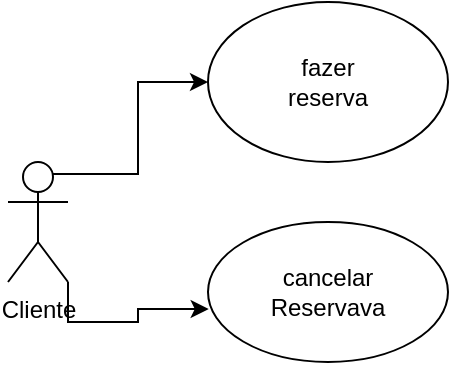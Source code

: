 <mxfile version="26.1.3" pages="12">
  <diagram name="Página-1" id="6t0Ti13u5v8dVODKgkca">
    <mxGraphModel dx="1042" dy="565" grid="1" gridSize="10" guides="1" tooltips="1" connect="1" arrows="1" fold="1" page="1" pageScale="1" pageWidth="827" pageHeight="1169" math="0" shadow="0">
      <root>
        <mxCell id="0" />
        <mxCell id="1" parent="0" />
        <mxCell id="yw8WLsfLSGK76vAvfejm-14" style="edgeStyle=orthogonalEdgeStyle;rounded=0;orthogonalLoop=1;jettySize=auto;html=1;exitX=0.75;exitY=0.1;exitDx=0;exitDy=0;exitPerimeter=0;" edge="1" parent="1" source="yw8WLsfLSGK76vAvfejm-10" target="yw8WLsfLSGK76vAvfejm-13">
          <mxGeometry relative="1" as="geometry" />
        </mxCell>
        <mxCell id="yw8WLsfLSGK76vAvfejm-10" value="Cliente" style="shape=umlActor;verticalLabelPosition=bottom;verticalAlign=top;html=1;outlineConnect=0;" vertex="1" parent="1">
          <mxGeometry x="40" y="150" width="30" height="60" as="geometry" />
        </mxCell>
        <mxCell id="yw8WLsfLSGK76vAvfejm-13" value="" style="ellipse;whiteSpace=wrap;html=1;" vertex="1" parent="1">
          <mxGeometry x="140" y="70" width="120" height="80" as="geometry" />
        </mxCell>
        <mxCell id="yw8WLsfLSGK76vAvfejm-15" value="fazer reserva" style="text;html=1;align=center;verticalAlign=middle;whiteSpace=wrap;rounded=0;" vertex="1" parent="1">
          <mxGeometry x="170" y="95" width="60" height="30" as="geometry" />
        </mxCell>
        <mxCell id="yw8WLsfLSGK76vAvfejm-16" value="" style="ellipse;whiteSpace=wrap;html=1;" vertex="1" parent="1">
          <mxGeometry x="140" y="180" width="120" height="70" as="geometry" />
        </mxCell>
        <mxCell id="yw8WLsfLSGK76vAvfejm-23" value="&lt;font&gt;cancelar&lt;/font&gt;&lt;div&gt;Reservava&lt;/div&gt;" style="text;html=1;align=center;verticalAlign=middle;whiteSpace=wrap;rounded=0;" vertex="1" parent="1">
          <mxGeometry x="170" y="200" width="60" height="30" as="geometry" />
        </mxCell>
        <mxCell id="yw8WLsfLSGK76vAvfejm-26" style="edgeStyle=orthogonalEdgeStyle;rounded=0;orthogonalLoop=1;jettySize=auto;html=1;exitX=1;exitY=1;exitDx=0;exitDy=0;exitPerimeter=0;entryX=0.003;entryY=0.622;entryDx=0;entryDy=0;entryPerimeter=0;" edge="1" parent="1" source="yw8WLsfLSGK76vAvfejm-10" target="yw8WLsfLSGK76vAvfejm-16">
          <mxGeometry relative="1" as="geometry" />
        </mxCell>
      </root>
    </mxGraphModel>
  </diagram>
  <diagram id="6NuNkk720-_LNn2x3GKd" name="Página-2">
    <mxGraphModel dx="1050" dy="557" grid="1" gridSize="10" guides="1" tooltips="1" connect="1" arrows="1" fold="1" page="1" pageScale="1" pageWidth="827" pageHeight="1169" math="0" shadow="0">
      <root>
        <mxCell id="0" />
        <mxCell id="1" parent="0" />
        <mxCell id="VjkO7lBqElOSb7gBJIfo-1" value="" style="whiteSpace=wrap;html=1;aspect=fixed;" parent="1" vertex="1">
          <mxGeometry x="170" y="40" width="480" height="480" as="geometry" />
        </mxCell>
        <mxCell id="j9T_pwgQm9o4kURad69F-1" style="edgeStyle=orthogonalEdgeStyle;rounded=0;orthogonalLoop=1;jettySize=auto;html=1;exitX=0.5;exitY=1;exitDx=0;exitDy=0;entryX=0.523;entryY=1.006;entryDx=0;entryDy=0;entryPerimeter=0;" parent="1" source="VjkO7lBqElOSb7gBJIfo-1" target="VjkO7lBqElOSb7gBJIfo-1" edge="1">
          <mxGeometry relative="1" as="geometry" />
        </mxCell>
        <mxCell id="j9T_pwgQm9o4kURad69F-20" style="edgeStyle=orthogonalEdgeStyle;rounded=0;orthogonalLoop=1;jettySize=auto;html=1;exitX=0.75;exitY=0.1;exitDx=0;exitDy=0;exitPerimeter=0;entryX=0;entryY=0.5;entryDx=0;entryDy=0;" parent="1" source="j9T_pwgQm9o4kURad69F-6" target="j9T_pwgQm9o4kURad69F-9" edge="1">
          <mxGeometry relative="1" as="geometry" />
        </mxCell>
        <mxCell id="j9T_pwgQm9o4kURad69F-23" style="edgeStyle=orthogonalEdgeStyle;rounded=0;orthogonalLoop=1;jettySize=auto;html=1;exitX=1;exitY=1;exitDx=0;exitDy=0;exitPerimeter=0;entryX=0;entryY=0.5;entryDx=0;entryDy=0;" parent="1" source="j9T_pwgQm9o4kURad69F-6" target="j9T_pwgQm9o4kURad69F-17" edge="1">
          <mxGeometry relative="1" as="geometry" />
        </mxCell>
        <mxCell id="j9T_pwgQm9o4kURad69F-41" style="edgeStyle=orthogonalEdgeStyle;rounded=0;orthogonalLoop=1;jettySize=auto;html=1;exitX=0.5;exitY=0.5;exitDx=0;exitDy=0;exitPerimeter=0;" parent="1" source="j9T_pwgQm9o4kURad69F-6" target="j9T_pwgQm9o4kURad69F-16" edge="1">
          <mxGeometry relative="1" as="geometry" />
        </mxCell>
        <mxCell id="j9T_pwgQm9o4kURad69F-42" style="edgeStyle=orthogonalEdgeStyle;rounded=0;orthogonalLoop=1;jettySize=auto;html=1;exitX=1;exitY=0.333;exitDx=0;exitDy=0;exitPerimeter=0;entryX=0;entryY=0.5;entryDx=0;entryDy=0;" parent="1" source="j9T_pwgQm9o4kURad69F-6" target="j9T_pwgQm9o4kURad69F-15" edge="1">
          <mxGeometry relative="1" as="geometry">
            <Array as="points">
              <mxPoint x="240" y="190" />
              <mxPoint x="240" y="165" />
            </Array>
          </mxGeometry>
        </mxCell>
        <mxCell id="j9T_pwgQm9o4kURad69F-6" value="&lt;span style=&quot;white-space: pre-wrap;&quot; class=&quot;selectable-text copyable-text false&quot;&gt;cliente&lt;/span&gt;" style="shape=umlActor;verticalLabelPosition=bottom;verticalAlign=top;html=1;outlineConnect=0;" parent="1" vertex="1">
          <mxGeometry x="80" y="170" width="30" height="60" as="geometry" />
        </mxCell>
        <mxCell id="j9T_pwgQm9o4kURad69F-25" style="edgeStyle=orthogonalEdgeStyle;rounded=0;orthogonalLoop=1;jettySize=auto;html=1;exitX=1;exitY=0.333;exitDx=0;exitDy=0;exitPerimeter=0;entryX=0;entryY=0.5;entryDx=0;entryDy=0;" parent="1" source="j9T_pwgQm9o4kURad69F-7" target="j9T_pwgQm9o4kURad69F-18" edge="1">
          <mxGeometry relative="1" as="geometry" />
        </mxCell>
        <mxCell id="j9T_pwgQm9o4kURad69F-26" style="edgeStyle=orthogonalEdgeStyle;rounded=0;orthogonalLoop=1;jettySize=auto;html=1;exitX=1;exitY=1;exitDx=0;exitDy=0;exitPerimeter=0;entryX=0;entryY=0.5;entryDx=0;entryDy=0;" parent="1" source="j9T_pwgQm9o4kURad69F-7" target="j9T_pwgQm9o4kURad69F-19" edge="1">
          <mxGeometry relative="1" as="geometry" />
        </mxCell>
        <mxCell id="j9T_pwgQm9o4kURad69F-7" value="&lt;span style=&quot;white-space: pre-wrap;&quot; class=&quot;selectable-text copyable-text false&quot;&gt;técnico&lt;/span&gt;" style="shape=umlActor;verticalLabelPosition=bottom;verticalAlign=top;html=1;outlineConnect=0;" parent="1" vertex="1">
          <mxGeometry x="80" y="320" width="30" height="60" as="geometry" />
        </mxCell>
        <mxCell id="j9T_pwgQm9o4kURad69F-27" style="edgeStyle=orthogonalEdgeStyle;rounded=0;orthogonalLoop=1;jettySize=auto;html=1;exitX=0.25;exitY=0.1;exitDx=0;exitDy=0;exitPerimeter=0;entryX=1;entryY=0.5;entryDx=0;entryDy=0;" parent="1" source="j9T_pwgQm9o4kURad69F-8" target="j9T_pwgQm9o4kURad69F-9" edge="1">
          <mxGeometry relative="1" as="geometry">
            <Array as="points">
              <mxPoint x="620" y="236" />
              <mxPoint x="620" y="95" />
            </Array>
          </mxGeometry>
        </mxCell>
        <mxCell id="j9T_pwgQm9o4kURad69F-28" style="edgeStyle=orthogonalEdgeStyle;rounded=0;orthogonalLoop=1;jettySize=auto;html=1;exitX=0;exitY=0.333;exitDx=0;exitDy=0;exitPerimeter=0;entryX=1;entryY=0.5;entryDx=0;entryDy=0;" parent="1" source="j9T_pwgQm9o4kURad69F-8" target="j9T_pwgQm9o4kURad69F-15" edge="1">
          <mxGeometry relative="1" as="geometry">
            <Array as="points">
              <mxPoint x="610" y="250" />
              <mxPoint x="610" y="155" />
            </Array>
          </mxGeometry>
        </mxCell>
        <mxCell id="j9T_pwgQm9o4kURad69F-29" style="edgeStyle=orthogonalEdgeStyle;rounded=0;orthogonalLoop=1;jettySize=auto;html=1;exitX=0.5;exitY=0.5;exitDx=0;exitDy=0;exitPerimeter=0;entryX=1;entryY=0.5;entryDx=0;entryDy=0;" parent="1" source="j9T_pwgQm9o4kURad69F-8" target="j9T_pwgQm9o4kURad69F-16" edge="1">
          <mxGeometry relative="1" as="geometry" />
        </mxCell>
        <mxCell id="j9T_pwgQm9o4kURad69F-30" style="edgeStyle=orthogonalEdgeStyle;rounded=0;orthogonalLoop=1;jettySize=auto;html=1;exitX=0;exitY=1;exitDx=0;exitDy=0;exitPerimeter=0;entryX=1;entryY=0.5;entryDx=0;entryDy=0;" parent="1" source="j9T_pwgQm9o4kURad69F-8" target="j9T_pwgQm9o4kURad69F-17" edge="1">
          <mxGeometry relative="1" as="geometry">
            <Array as="points">
              <mxPoint x="730" y="280" />
            </Array>
          </mxGeometry>
        </mxCell>
        <mxCell id="j9T_pwgQm9o4kURad69F-33" style="edgeStyle=orthogonalEdgeStyle;rounded=0;orthogonalLoop=1;jettySize=auto;html=1;exitX=1;exitY=0.333;exitDx=0;exitDy=0;exitPerimeter=0;entryX=1;entryY=0.5;entryDx=0;entryDy=0;" parent="1" source="j9T_pwgQm9o4kURad69F-8" target="j9T_pwgQm9o4kURad69F-19" edge="1">
          <mxGeometry relative="1" as="geometry" />
        </mxCell>
        <mxCell id="j9T_pwgQm9o4kURad69F-34" style="edgeStyle=orthogonalEdgeStyle;rounded=0;orthogonalLoop=1;jettySize=auto;html=1;exitX=1;exitY=1;exitDx=0;exitDy=0;exitPerimeter=0;entryX=1;entryY=0.5;entryDx=0;entryDy=0;" parent="1" source="j9T_pwgQm9o4kURad69F-8" target="j9T_pwgQm9o4kURad69F-18" edge="1">
          <mxGeometry relative="1" as="geometry" />
        </mxCell>
        <mxCell id="j9T_pwgQm9o4kURad69F-8" value="&lt;span style=&quot;white-space: pre-wrap;&quot; class=&quot;selectable-text copyable-text false&quot;&gt;Banco&lt;/span&gt;" style="shape=umlActor;verticalLabelPosition=bottom;verticalAlign=top;html=1;outlineConnect=0;" parent="1" vertex="1">
          <mxGeometry x="730" y="230" width="30" height="60" as="geometry" />
        </mxCell>
        <mxCell id="j9T_pwgQm9o4kURad69F-9" value="" style="ellipse;whiteSpace=wrap;html=1;fillColor=#dae8fc;strokeColor=#6c8ebf;" parent="1" vertex="1">
          <mxGeometry x="342.5" y="80" width="110" height="50" as="geometry" />
        </mxCell>
        <mxCell id="j9T_pwgQm9o4kURad69F-13" value="&lt;span style=&quot;white-space-collapse: preserve;&quot; class=&quot;selectable-text copyable-text false&quot;&gt;&lt;b&gt;&lt;font style=&quot;font-size: 24px;&quot;&gt;sistema de caixa eletrônico |&lt;/font&gt;&lt;/b&gt;&lt;/span&gt;" style="text;html=1;align=center;verticalAlign=middle;whiteSpace=wrap;rounded=0;" parent="1" vertex="1">
          <mxGeometry x="234.75" y="40" width="330.5" height="30" as="geometry" />
        </mxCell>
        <mxCell id="j9T_pwgQm9o4kURad69F-14" style="edgeStyle=orthogonalEdgeStyle;rounded=0;orthogonalLoop=1;jettySize=auto;html=1;exitX=0.5;exitY=1;exitDx=0;exitDy=0;" parent="1" source="j9T_pwgQm9o4kURad69F-9" target="j9T_pwgQm9o4kURad69F-9" edge="1">
          <mxGeometry relative="1" as="geometry" />
        </mxCell>
        <mxCell id="j9T_pwgQm9o4kURad69F-15" value="" style="ellipse;whiteSpace=wrap;html=1;fillColor=#dae8fc;strokeColor=#6c8ebf;" parent="1" vertex="1">
          <mxGeometry x="337.5" y="140" width="120" height="50" as="geometry" />
        </mxCell>
        <mxCell id="j9T_pwgQm9o4kURad69F-16" value="" style="ellipse;whiteSpace=wrap;html=1;fillColor=#dae8fc;strokeColor=#6c8ebf;" parent="1" vertex="1">
          <mxGeometry x="332.5" y="200" width="130" height="50" as="geometry" />
        </mxCell>
        <mxCell id="j9T_pwgQm9o4kURad69F-17" value="" style="ellipse;whiteSpace=wrap;html=1;fillColor=#dae8fc;strokeColor=#6c8ebf;" parent="1" vertex="1">
          <mxGeometry x="337.5" y="255" width="125" height="60" as="geometry" />
        </mxCell>
        <mxCell id="j9T_pwgQm9o4kURad69F-18" value="" style="ellipse;whiteSpace=wrap;html=1;fillColor=#dae8fc;strokeColor=#6c8ebf;" parent="1" vertex="1">
          <mxGeometry x="332.5" y="380" width="130" height="50" as="geometry" />
        </mxCell>
        <mxCell id="j9T_pwgQm9o4kURad69F-19" value="" style="ellipse;whiteSpace=wrap;html=1;fillColor=#dae8fc;strokeColor=#6c8ebf;" parent="1" vertex="1">
          <mxGeometry x="345" y="450" width="115" height="50" as="geometry" />
        </mxCell>
        <mxCell id="j9T_pwgQm9o4kURad69F-35" value="&lt;span style=&quot;white-space-collapse: preserve;&quot; class=&quot;selectable-text copyable-text false&quot;&gt;Checar saldo&lt;/span&gt;" style="text;html=1;align=center;verticalAlign=middle;whiteSpace=wrap;rounded=0;" parent="1" vertex="1">
          <mxGeometry x="370" y="90" width="60" height="30" as="geometry" />
        </mxCell>
        <mxCell id="j9T_pwgQm9o4kURad69F-36" value="&lt;span style=&quot;white-space-collapse: preserve;&quot; class=&quot;selectable-text copyable-text false&quot;&gt;depositar&lt;/span&gt;" style="text;html=1;align=center;verticalAlign=middle;whiteSpace=wrap;rounded=0;" parent="1" vertex="1">
          <mxGeometry x="367.5" y="150" width="60" height="30" as="geometry" />
        </mxCell>
        <mxCell id="j9T_pwgQm9o4kURad69F-37" value="&lt;span style=&quot;white-space-collapse: preserve;&quot; class=&quot;selectable-text copyable-text false&quot;&gt;sacar&lt;/span&gt;" style="text;html=1;align=center;verticalAlign=middle;whiteSpace=wrap;rounded=0;" parent="1" vertex="1">
          <mxGeometry x="367.5" y="210" width="60" height="30" as="geometry" />
        </mxCell>
        <mxCell id="j9T_pwgQm9o4kURad69F-38" value="&lt;span style=&quot;white-space-collapse: preserve;&quot; class=&quot;selectable-text copyable-text false&quot;&gt;transferir&lt;/span&gt;" style="text;html=1;align=center;verticalAlign=middle;whiteSpace=wrap;rounded=0;" parent="1" vertex="1">
          <mxGeometry x="370" y="270" width="60" height="30" as="geometry" />
        </mxCell>
        <mxCell id="j9T_pwgQm9o4kURad69F-39" value="&lt;span style=&quot;white-space-collapse: preserve;&quot; class=&quot;selectable-text copyable-text false&quot;&gt;manutenção &lt;/span&gt;" style="text;html=1;align=center;verticalAlign=middle;whiteSpace=wrap;rounded=0;" parent="1" vertex="1">
          <mxGeometry x="370" y="390" width="60" height="30" as="geometry" />
        </mxCell>
        <mxCell id="j9T_pwgQm9o4kURad69F-40" value="&lt;span style=&quot;white-space-collapse: preserve;&quot; class=&quot;selectable-text copyable-text false&quot;&gt;reparo&lt;/span&gt;" style="text;html=1;align=center;verticalAlign=middle;whiteSpace=wrap;rounded=0;" parent="1" vertex="1">
          <mxGeometry x="372.5" y="460" width="60" height="30" as="geometry" />
        </mxCell>
      </root>
    </mxGraphModel>
  </diagram>
  <diagram id="OjAnx1ENu1j5f32XDw1q" name="Página-4">
    <mxGraphModel dx="1499" dy="796" grid="1" gridSize="10" guides="1" tooltips="1" connect="1" arrows="1" fold="1" page="1" pageScale="1" pageWidth="827" pageHeight="1169" math="0" shadow="0">
      <root>
        <mxCell id="0" />
        <mxCell id="1" parent="0" />
        <mxCell id="ndIDJ9Cd1LvnA_tFBYlg-2" value="&lt;b&gt;&lt;font style=&quot;font-size: 24px;&quot;&gt;Sistema de biblioteca&lt;/font&gt;&lt;/b&gt;" style="text;html=1;align=center;verticalAlign=middle;whiteSpace=wrap;rounded=0;" vertex="1" parent="1">
          <mxGeometry x="240" y="30" width="270" height="30" as="geometry" />
        </mxCell>
        <mxCell id="ndIDJ9Cd1LvnA_tFBYlg-4" value="Livro" style="swimlane;fontStyle=0;childLayout=stackLayout;horizontal=1;startSize=26;fillColor=#dae8fc;horizontalStack=0;resizeParent=1;resizeParentMax=0;resizeLast=0;collapsible=1;marginBottom=0;html=1;strokeColor=#6c8ebf;" vertex="1" parent="1">
          <mxGeometry x="40" y="140" width="140" height="170" as="geometry" />
        </mxCell>
        <mxCell id="ndIDJ9Cd1LvnA_tFBYlg-5" value="Titulo" style="text;strokeColor=none;fillColor=none;align=left;verticalAlign=top;spacingLeft=4;spacingRight=4;overflow=hidden;rotatable=0;points=[[0,0.5],[1,0.5]];portConstraint=eastwest;whiteSpace=wrap;html=1;" vertex="1" parent="ndIDJ9Cd1LvnA_tFBYlg-4">
          <mxGeometry y="26" width="140" height="26" as="geometry" />
        </mxCell>
        <mxCell id="ndIDJ9Cd1LvnA_tFBYlg-6" value="Autor&lt;div&gt;&lt;br&gt;&lt;/div&gt;" style="text;strokeColor=none;fillColor=none;align=left;verticalAlign=top;spacingLeft=4;spacingRight=4;overflow=hidden;rotatable=0;points=[[0,0.5],[1,0.5]];portConstraint=eastwest;whiteSpace=wrap;html=1;" vertex="1" parent="ndIDJ9Cd1LvnA_tFBYlg-4">
          <mxGeometry y="52" width="140" height="26" as="geometry" />
        </mxCell>
        <mxCell id="ndIDJ9Cd1LvnA_tFBYlg-7" value="&lt;div&gt;ISBN&lt;/div&gt;&lt;div&gt;&lt;br&gt;&lt;/div&gt;&lt;div&gt;Género&lt;/div&gt;&lt;div&gt;&lt;br&gt;&lt;/div&gt;&lt;div&gt;Disponibilidade&lt;/div&gt;" style="text;strokeColor=none;fillColor=none;align=left;verticalAlign=top;spacingLeft=4;spacingRight=4;overflow=hidden;rotatable=0;points=[[0,0.5],[1,0.5]];portConstraint=eastwest;whiteSpace=wrap;html=1;" vertex="1" parent="ndIDJ9Cd1LvnA_tFBYlg-4">
          <mxGeometry y="78" width="140" height="92" as="geometry" />
        </mxCell>
        <mxCell id="ndIDJ9Cd1LvnA_tFBYlg-16" value="Usuário" style="swimlane;fontStyle=0;childLayout=stackLayout;horizontal=1;startSize=26;fillColor=#dae8fc;horizontalStack=0;resizeParent=1;resizeParentMax=0;resizeLast=0;collapsible=1;marginBottom=0;html=1;strokeColor=#6c8ebf;" vertex="1" parent="1">
          <mxGeometry x="284" y="150" width="130" height="150" as="geometry" />
        </mxCell>
        <mxCell id="ndIDJ9Cd1LvnA_tFBYlg-17" value="Nome&lt;div&gt;&lt;br&gt;&lt;/div&gt;" style="text;align=left;verticalAlign=top;spacingLeft=4;spacingRight=4;overflow=hidden;rotatable=0;points=[[0,0.5],[1,0.5]];portConstraint=eastwest;whiteSpace=wrap;html=1;" vertex="1" parent="ndIDJ9Cd1LvnA_tFBYlg-16">
          <mxGeometry y="26" width="130" height="26" as="geometry" />
        </mxCell>
        <mxCell id="ndIDJ9Cd1LvnA_tFBYlg-18" value="ID&lt;div&gt;&lt;br&gt;&lt;/div&gt;" style="text;strokeColor=none;fillColor=none;align=left;verticalAlign=top;spacingLeft=4;spacingRight=4;overflow=hidden;rotatable=0;points=[[0,0.5],[1,0.5]];portConstraint=eastwest;whiteSpace=wrap;html=1;" vertex="1" parent="ndIDJ9Cd1LvnA_tFBYlg-16">
          <mxGeometry y="52" width="130" height="26" as="geometry" />
        </mxCell>
        <mxCell id="ndIDJ9Cd1LvnA_tFBYlg-19" value="Contato&lt;div&gt;&lt;br&gt;&lt;/div&gt;&lt;div&gt;Históricos de Empréstimos&lt;/div&gt;" style="text;strokeColor=none;fillColor=none;align=left;verticalAlign=top;spacingLeft=4;spacingRight=4;overflow=hidden;rotatable=0;points=[[0,0.5],[1,0.5]];portConstraint=eastwest;whiteSpace=wrap;html=1;" vertex="1" parent="ndIDJ9Cd1LvnA_tFBYlg-16">
          <mxGeometry y="78" width="130" height="72" as="geometry" />
        </mxCell>
        <mxCell id="ndIDJ9Cd1LvnA_tFBYlg-21" value="" style="endArrow=none;html=1;rounded=0;exitX=0.997;exitY=0.067;exitDx=0;exitDy=0;exitPerimeter=0;entryX=-0.018;entryY=-0.064;entryDx=0;entryDy=0;entryPerimeter=0;" edge="1" parent="1" source="ndIDJ9Cd1LvnA_tFBYlg-7" target="ndIDJ9Cd1LvnA_tFBYlg-19">
          <mxGeometry relative="1" as="geometry">
            <mxPoint x="190" y="224.5" as="sourcePoint" />
            <mxPoint x="290" y="224.5" as="targetPoint" />
          </mxGeometry>
        </mxCell>
        <mxCell id="ndIDJ9Cd1LvnA_tFBYlg-22" value="Bibliotecário" style="swimlane;fontStyle=0;childLayout=stackLayout;horizontal=1;startSize=26;horizontalStack=0;resizeParent=1;resizeParentMax=0;resizeLast=0;collapsible=1;marginBottom=0;align=center;fontSize=14;fillColor=#dae8fc;strokeColor=#6c8ebf;" vertex="1" parent="1">
          <mxGeometry x="520" y="150" width="160" height="120" as="geometry" />
        </mxCell>
        <mxCell id="ndIDJ9Cd1LvnA_tFBYlg-23" value="Nome" style="text;strokeColor=none;fillColor=none;spacingLeft=4;spacingRight=4;overflow=hidden;rotatable=0;points=[[0,0.5],[1,0.5]];portConstraint=eastwest;fontSize=12;whiteSpace=wrap;html=1;" vertex="1" parent="ndIDJ9Cd1LvnA_tFBYlg-22">
          <mxGeometry y="26" width="160" height="30" as="geometry" />
        </mxCell>
        <mxCell id="ndIDJ9Cd1LvnA_tFBYlg-24" value="ID Funcionário" style="text;strokeColor=none;fillColor=none;spacingLeft=4;spacingRight=4;overflow=hidden;rotatable=0;points=[[0,0.5],[1,0.5]];portConstraint=eastwest;fontSize=12;whiteSpace=wrap;html=1;" vertex="1" parent="ndIDJ9Cd1LvnA_tFBYlg-22">
          <mxGeometry y="56" width="160" height="30" as="geometry" />
        </mxCell>
        <mxCell id="ndIDJ9Cd1LvnA_tFBYlg-25" value="Cargo" style="text;strokeColor=none;fillColor=none;spacingLeft=4;spacingRight=4;overflow=hidden;rotatable=0;points=[[0,0.5],[1,0.5]];portConstraint=eastwest;fontSize=12;whiteSpace=wrap;html=1;" vertex="1" parent="ndIDJ9Cd1LvnA_tFBYlg-22">
          <mxGeometry y="86" width="160" height="34" as="geometry" />
        </mxCell>
        <mxCell id="ndIDJ9Cd1LvnA_tFBYlg-26" value="" style="endArrow=none;html=1;rounded=0;" edge="1" parent="1">
          <mxGeometry relative="1" as="geometry">
            <mxPoint x="410" y="220" as="sourcePoint" />
            <mxPoint x="520" y="220" as="targetPoint" />
          </mxGeometry>
        </mxCell>
        <mxCell id="ndIDJ9Cd1LvnA_tFBYlg-27" value="Empréstimo" style="swimlane;fontStyle=0;childLayout=stackLayout;horizontal=1;startSize=26;horizontalStack=0;resizeParent=1;resizeParentMax=0;resizeLast=0;collapsible=1;marginBottom=0;align=center;fontSize=14;fillColor=#dae8fc;strokeColor=#6c8ebf;" vertex="1" parent="1">
          <mxGeometry x="269" y="400" width="160" height="116" as="geometry" />
        </mxCell>
        <mxCell id="ndIDJ9Cd1LvnA_tFBYlg-28" value="Data de Empréstimo" style="text;spacingLeft=4;spacingRight=4;overflow=hidden;rotatable=0;points=[[0,0.5],[1,0.5]];portConstraint=eastwest;fontSize=12;whiteSpace=wrap;html=1;" vertex="1" parent="ndIDJ9Cd1LvnA_tFBYlg-27">
          <mxGeometry y="26" width="160" height="30" as="geometry" />
        </mxCell>
        <mxCell id="ndIDJ9Cd1LvnA_tFBYlg-29" value="Data de Devolução" style="text;strokeColor=none;fillColor=none;spacingLeft=4;spacingRight=4;overflow=hidden;rotatable=0;points=[[0,0.5],[1,0.5]];portConstraint=eastwest;fontSize=12;whiteSpace=wrap;html=1;" vertex="1" parent="ndIDJ9Cd1LvnA_tFBYlg-27">
          <mxGeometry y="56" width="160" height="30" as="geometry" />
        </mxCell>
        <mxCell id="ndIDJ9Cd1LvnA_tFBYlg-30" value="Status" style="text;strokeColor=none;fillColor=none;spacingLeft=4;spacingRight=4;overflow=hidden;rotatable=0;points=[[0,0.5],[1,0.5]];portConstraint=eastwest;fontSize=12;whiteSpace=wrap;html=1;" vertex="1" parent="ndIDJ9Cd1LvnA_tFBYlg-27">
          <mxGeometry y="86" width="160" height="30" as="geometry" />
        </mxCell>
        <mxCell id="ndIDJ9Cd1LvnA_tFBYlg-31" value="Reserva" style="swimlane;fontStyle=0;childLayout=stackLayout;horizontal=1;startSize=26;horizontalStack=0;resizeParent=1;resizeParentMax=0;resizeLast=0;collapsible=1;marginBottom=0;align=center;fontSize=14;fillColor=#dae8fc;strokeColor=#6c8ebf;" vertex="1" parent="1">
          <mxGeometry x="269" y="610" width="160" height="86" as="geometry" />
        </mxCell>
        <mxCell id="ndIDJ9Cd1LvnA_tFBYlg-32" value="Data de Reserva" style="text;strokeColor=none;fillColor=none;spacingLeft=4;spacingRight=4;overflow=hidden;rotatable=0;points=[[0,0.5],[1,0.5]];portConstraint=eastwest;fontSize=12;whiteSpace=wrap;html=1;" vertex="1" parent="ndIDJ9Cd1LvnA_tFBYlg-31">
          <mxGeometry y="26" width="160" height="30" as="geometry" />
        </mxCell>
        <mxCell id="ndIDJ9Cd1LvnA_tFBYlg-33" value="Status" style="text;strokeColor=none;fillColor=none;spacingLeft=4;spacingRight=4;overflow=hidden;rotatable=0;points=[[0,0.5],[1,0.5]];portConstraint=eastwest;fontSize=12;whiteSpace=wrap;html=1;" vertex="1" parent="ndIDJ9Cd1LvnA_tFBYlg-31">
          <mxGeometry y="56" width="160" height="30" as="geometry" />
        </mxCell>
        <mxCell id="ndIDJ9Cd1LvnA_tFBYlg-35" value="" style="endArrow=none;html=1;rounded=0;entryX=0.471;entryY=1.015;entryDx=0;entryDy=0;entryPerimeter=0;exitX=0.005;exitY=0.06;exitDx=0;exitDy=0;exitPerimeter=0;" edge="1" parent="1" source="ndIDJ9Cd1LvnA_tFBYlg-33" target="ndIDJ9Cd1LvnA_tFBYlg-7">
          <mxGeometry width="50" height="50" relative="1" as="geometry">
            <mxPoint x="150" y="550" as="sourcePoint" />
            <mxPoint x="150" y="426" as="targetPoint" />
            <Array as="points">
              <mxPoint x="106" y="668" />
            </Array>
          </mxGeometry>
        </mxCell>
        <mxCell id="ndIDJ9Cd1LvnA_tFBYlg-38" value="" style="endArrow=none;html=1;rounded=0;entryX=0.495;entryY=1.025;entryDx=0;entryDy=0;entryPerimeter=0;exitX=0.5;exitY=0;exitDx=0;exitDy=0;" edge="1" parent="1" source="ndIDJ9Cd1LvnA_tFBYlg-27" target="ndIDJ9Cd1LvnA_tFBYlg-19">
          <mxGeometry width="50" height="50" relative="1" as="geometry">
            <mxPoint x="429" y="380" as="sourcePoint" />
            <mxPoint x="479" y="330" as="targetPoint" />
          </mxGeometry>
        </mxCell>
        <mxCell id="ndIDJ9Cd1LvnA_tFBYlg-42" value="" style="endArrow=none;html=1;rounded=0;entryX=0.496;entryY=1.007;entryDx=0;entryDy=0;entryPerimeter=0;exitX=0.5;exitY=0;exitDx=0;exitDy=0;" edge="1" parent="1" source="ndIDJ9Cd1LvnA_tFBYlg-31" target="ndIDJ9Cd1LvnA_tFBYlg-30">
          <mxGeometry width="50" height="50" relative="1" as="geometry">
            <mxPoint x="320" y="590" as="sourcePoint" />
            <mxPoint x="370" y="540" as="targetPoint" />
          </mxGeometry>
        </mxCell>
        <mxCell id="D4gHPd860bL8cIReCtcg-2" value="&lt;b&gt;&lt;font style=&quot;font-size: 24px;&quot;&gt;Diagrama de Classe&lt;/font&gt;&lt;/b&gt;" style="text;html=1;align=center;verticalAlign=middle;whiteSpace=wrap;rounded=0;" vertex="1" parent="1">
          <mxGeometry x="620" y="40" width="170" height="30" as="geometry" />
        </mxCell>
        <mxCell id="gkoKICukEhR4LPvLS63s-1" value="Arquivo" style="swimlane;fontStyle=0;childLayout=stackLayout;horizontal=1;startSize=26;fillColor=#dae8fc;horizontalStack=0;resizeParent=1;resizeParentMax=0;resizeLast=0;collapsible=1;marginBottom=0;whiteSpace=wrap;html=1;strokeColor=#6c8ebf;" vertex="1" parent="1">
          <mxGeometry x="510" y="350" width="170" height="110" as="geometry" />
        </mxCell>
        <mxCell id="gkoKICukEhR4LPvLS63s-2" value="Nome" style="text;strokeColor=none;fillColor=none;align=left;verticalAlign=top;spacingLeft=4;spacingRight=4;overflow=hidden;rotatable=0;points=[[0,0.5],[1,0.5]];portConstraint=eastwest;whiteSpace=wrap;html=1;" vertex="1" parent="gkoKICukEhR4LPvLS63s-1">
          <mxGeometry y="26" width="170" height="26" as="geometry" />
        </mxCell>
        <mxCell id="gkoKICukEhR4LPvLS63s-3" value="Autor" style="text;strokeColor=none;fillColor=none;align=left;verticalAlign=top;spacingLeft=4;spacingRight=4;overflow=hidden;rotatable=0;points=[[0,0.5],[1,0.5]];portConstraint=eastwest;whiteSpace=wrap;html=1;" vertex="1" parent="gkoKICukEhR4LPvLS63s-1">
          <mxGeometry y="52" width="170" height="26" as="geometry" />
        </mxCell>
        <mxCell id="gkoKICukEhR4LPvLS63s-4" value="Gênero" style="text;strokeColor=none;fillColor=none;align=left;verticalAlign=top;spacingLeft=4;spacingRight=4;overflow=hidden;rotatable=0;points=[[0,0.5],[1,0.5]];portConstraint=eastwest;whiteSpace=wrap;html=1;" vertex="1" parent="gkoKICukEhR4LPvLS63s-1">
          <mxGeometry y="78" width="170" height="32" as="geometry" />
        </mxCell>
        <mxCell id="gkoKICukEhR4LPvLS63s-11" value="" style="endArrow=none;html=1;rounded=0;exitX=0.5;exitY=0;exitDx=0;exitDy=0;entryX=0.479;entryY=0.881;entryDx=0;entryDy=0;entryPerimeter=0;" edge="1" parent="1" source="gkoKICukEhR4LPvLS63s-1" target="ndIDJ9Cd1LvnA_tFBYlg-25">
          <mxGeometry width="50" height="50" relative="1" as="geometry">
            <mxPoint x="550" y="340" as="sourcePoint" />
            <mxPoint x="600" y="290" as="targetPoint" />
          </mxGeometry>
        </mxCell>
      </root>
    </mxGraphModel>
  </diagram>
  <diagram id="z1XfiKPbIl0IerxBCLOs" name="Página-3">
    <mxGraphModel dx="1877" dy="1726" grid="1" gridSize="10" guides="1" tooltips="1" connect="1" arrows="1" fold="1" page="1" pageScale="1" pageWidth="827" pageHeight="1169" math="0" shadow="0">
      <root>
        <mxCell id="0" />
        <mxCell id="1" parent="0" />
        <mxCell id="VY2ZbMfj38IjtLSIA5UW-1" value="" style="rounded=0;whiteSpace=wrap;html=1;rotation=-90;" parent="1" vertex="1">
          <mxGeometry x="-113.89" y="316.33" width="1076" height="413.47" as="geometry" />
        </mxCell>
        <mxCell id="VY2ZbMfj38IjtLSIA5UW-2" value="&lt;b&gt;Cliente&lt;/b&gt;" style="shape=umlActor;verticalLabelPosition=bottom;verticalAlign=top;html=1;outlineConnect=0;fillColor=light-dark(#3333FF,var(--ge-dark-color, #121212));" parent="1" vertex="1">
          <mxGeometry x="-40" y="200" width="30" height="60" as="geometry" />
        </mxCell>
        <mxCell id="VY2ZbMfj38IjtLSIA5UW-4" value="&lt;b&gt;&lt;font style=&quot;font-size: 24px;&quot;&gt;Reservas de Hotel&lt;/font&gt;&lt;/b&gt;" style="text;html=1;align=center;verticalAlign=middle;whiteSpace=wrap;rounded=0;" parent="1" vertex="1">
          <mxGeometry x="326.31" y="10" width="240" height="30" as="geometry" />
        </mxCell>
        <mxCell id="VY2ZbMfj38IjtLSIA5UW-5" value="&lt;b&gt;Hotel&lt;/b&gt;" style="shape=umlActor;verticalLabelPosition=bottom;verticalAlign=top;html=1;outlineConnect=0;fillColor=light-dark(#33FFFF,var(--ge-dark-color, #121212));" parent="1" vertex="1">
          <mxGeometry x="900" y="270" width="30" height="60" as="geometry" />
        </mxCell>
        <mxCell id="VY2ZbMfj38IjtLSIA5UW-8" value="Checar reserva" style="ellipse;whiteSpace=wrap;html=1;fillColor=#dae8fc;strokeColor=#6c8ebf;" parent="1" vertex="1">
          <mxGeometry x="337.55" y="70" width="170.89" height="60" as="geometry" />
        </mxCell>
        <mxCell id="VY2ZbMfj38IjtLSIA5UW-9" value="Fazer Reserva" style="ellipse;whiteSpace=wrap;html=1;fillColor=#dae8fc;strokeColor=#6c8ebf;" parent="1" vertex="1">
          <mxGeometry x="331.34" y="150" width="169.2" height="70" as="geometry" />
        </mxCell>
        <mxCell id="4qWec5-A3GWrWOHo3kJH-7" value="&lt;b&gt;Funcionário&lt;/b&gt;" style="shape=umlActor;verticalLabelPosition=bottom;verticalAlign=top;html=1;outlineConnect=0;fillColor=light-dark(#33FFFF,var(--ge-dark-color, #121212));" parent="1" vertex="1">
          <mxGeometry x="-40" y="525" width="30" height="60" as="geometry" />
        </mxCell>
        <mxCell id="4qWec5-A3GWrWOHo3kJH-20" value="" style="endArrow=none;html=1;rounded=0;entryX=0;entryY=0.5;entryDx=0;entryDy=0;exitX=0.5;exitY=0;exitDx=0;exitDy=0;exitPerimeter=0;" parent="1" source="VY2ZbMfj38IjtLSIA5UW-2" target="VY2ZbMfj38IjtLSIA5UW-8" edge="1">
          <mxGeometry width="50" height="50" relative="1" as="geometry">
            <mxPoint x="70" y="200" as="sourcePoint" />
            <mxPoint x="120" y="150" as="targetPoint" />
          </mxGeometry>
        </mxCell>
        <mxCell id="4qWec5-A3GWrWOHo3kJH-24" value="Confirma cadastro" style="ellipse;whiteSpace=wrap;html=1;fillColor=#dae8fc;strokeColor=#6c8ebf;" parent="1" vertex="1">
          <mxGeometry x="356.53" y="240" width="153.47" height="70" as="geometry" />
        </mxCell>
        <mxCell id="4qWec5-A3GWrWOHo3kJH-25" value="" style="endArrow=none;html=1;rounded=0;entryX=0.5;entryY=0;entryDx=0;entryDy=0;entryPerimeter=0;exitX=1;exitY=0.5;exitDx=0;exitDy=0;" parent="1" source="VY2ZbMfj38IjtLSIA5UW-8" target="VY2ZbMfj38IjtLSIA5UW-5" edge="1">
          <mxGeometry width="50" height="50" relative="1" as="geometry">
            <mxPoint x="508.38" y="150" as="sourcePoint" />
            <mxPoint x="558.38" y="100" as="targetPoint" />
          </mxGeometry>
        </mxCell>
        <mxCell id="4qWec5-A3GWrWOHo3kJH-26" value="" style="endArrow=none;html=1;rounded=0;exitX=1;exitY=0.5;exitDx=0;exitDy=0;entryX=0.25;entryY=0.1;entryDx=0;entryDy=0;entryPerimeter=0;" parent="1" source="VY2ZbMfj38IjtLSIA5UW-9" target="VY2ZbMfj38IjtLSIA5UW-5" edge="1">
          <mxGeometry width="50" height="50" relative="1" as="geometry">
            <mxPoint x="660" y="260" as="sourcePoint" />
            <mxPoint x="700" y="210" as="targetPoint" />
          </mxGeometry>
        </mxCell>
        <mxCell id="4qWec5-A3GWrWOHo3kJH-27" value="" style="endArrow=none;html=1;rounded=0;exitX=0.75;exitY=0.1;exitDx=0;exitDy=0;exitPerimeter=0;entryX=0;entryY=0.5;entryDx=0;entryDy=0;" parent="1" source="VY2ZbMfj38IjtLSIA5UW-2" target="4qWec5-A3GWrWOHo3kJH-24" edge="1">
          <mxGeometry width="50" height="50" relative="1" as="geometry">
            <mxPoint x="200" y="255" as="sourcePoint" />
            <mxPoint x="250" y="205" as="targetPoint" />
          </mxGeometry>
        </mxCell>
        <mxCell id="4qWec5-A3GWrWOHo3kJH-28" value="" style="endArrow=none;html=1;rounded=0;entryX=0;entryY=0.5;entryDx=0;entryDy=0;exitX=0.75;exitY=0.1;exitDx=0;exitDy=0;exitPerimeter=0;" parent="1" source="VY2ZbMfj38IjtLSIA5UW-2" target="VY2ZbMfj38IjtLSIA5UW-9" edge="1">
          <mxGeometry width="50" height="50" relative="1" as="geometry">
            <mxPoint x="160" y="220" as="sourcePoint" />
            <mxPoint x="210" y="170" as="targetPoint" />
          </mxGeometry>
        </mxCell>
        <mxCell id="4qWec5-A3GWrWOHo3kJH-30" value="" style="endArrow=none;html=1;rounded=0;exitX=1;exitY=0.5;exitDx=0;exitDy=0;entryX=0;entryY=0.333;entryDx=0;entryDy=0;entryPerimeter=0;" parent="1" source="4qWec5-A3GWrWOHo3kJH-24" target="VY2ZbMfj38IjtLSIA5UW-5" edge="1">
          <mxGeometry width="50" height="50" relative="1" as="geometry">
            <mxPoint x="660" y="270" as="sourcePoint" />
            <mxPoint x="710" y="220" as="targetPoint" />
          </mxGeometry>
        </mxCell>
        <mxCell id="4qWec5-A3GWrWOHo3kJH-31" value="Pagar reserva" style="ellipse;whiteSpace=wrap;html=1;fillColor=#dae8fc;strokeColor=#6c8ebf;" parent="1" vertex="1">
          <mxGeometry x="349.3" y="340.22" width="147.39" height="70" as="geometry" />
        </mxCell>
        <mxCell id="4qWec5-A3GWrWOHo3kJH-32" value="" style="endArrow=none;html=1;rounded=0;exitX=1;exitY=0.333;exitDx=0;exitDy=0;exitPerimeter=0;entryX=0;entryY=0.5;entryDx=0;entryDy=0;" parent="1" source="VY2ZbMfj38IjtLSIA5UW-2" target="4qWec5-A3GWrWOHo3kJH-31" edge="1">
          <mxGeometry width="50" height="50" relative="1" as="geometry">
            <mxPoint x="390" y="390" as="sourcePoint" />
            <mxPoint x="440" y="340" as="targetPoint" />
          </mxGeometry>
        </mxCell>
        <mxCell id="4qWec5-A3GWrWOHo3kJH-33" value="" style="endArrow=none;html=1;rounded=0;exitX=1;exitY=0.5;exitDx=0;exitDy=0;entryX=0;entryY=0.333;entryDx=0;entryDy=0;entryPerimeter=0;" parent="1" source="4qWec5-A3GWrWOHo3kJH-31" target="VY2ZbMfj38IjtLSIA5UW-5" edge="1">
          <mxGeometry width="50" height="50" relative="1" as="geometry">
            <mxPoint x="630" y="295" as="sourcePoint" />
            <mxPoint x="680" y="245" as="targetPoint" />
          </mxGeometry>
        </mxCell>
        <mxCell id="4qWec5-A3GWrWOHo3kJH-34" value="&lt;b&gt;Técnico&lt;/b&gt;" style="shape=umlActor;verticalLabelPosition=bottom;verticalAlign=top;html=1;outlineConnect=0;fillColor=light-dark(#76101C,#000000);" parent="1" vertex="1">
          <mxGeometry x="-10" y="720" width="30" height="60" as="geometry" />
        </mxCell>
        <mxCell id="4qWec5-A3GWrWOHo3kJH-35" value="Manutenção" style="ellipse;whiteSpace=wrap;html=1;fillColor=#dae8fc;strokeColor=#6c8ebf;" parent="1" vertex="1">
          <mxGeometry x="346" y="570" width="154" height="80" as="geometry" />
        </mxCell>
        <mxCell id="4qWec5-A3GWrWOHo3kJH-36" value="" style="endArrow=none;html=1;rounded=0;exitX=0.75;exitY=0.1;exitDx=0;exitDy=0;exitPerimeter=0;entryX=0.008;entryY=0.389;entryDx=0;entryDy=0;entryPerimeter=0;" parent="1" source="4qWec5-A3GWrWOHo3kJH-34" target="4qWec5-A3GWrWOHo3kJH-35" edge="1">
          <mxGeometry width="50" height="50" relative="1" as="geometry">
            <mxPoint x="230" y="770" as="sourcePoint" />
            <mxPoint x="280" y="720" as="targetPoint" />
          </mxGeometry>
        </mxCell>
        <mxCell id="4qWec5-A3GWrWOHo3kJH-42" value="fazer limpeza do hotel" style="ellipse;whiteSpace=wrap;html=1;fillColor=#dae8fc;strokeColor=#6c8ebf;" parent="1" vertex="1">
          <mxGeometry x="346" y="440" width="149.47" height="65.25" as="geometry" />
        </mxCell>
        <mxCell id="4qWec5-A3GWrWOHo3kJH-44" value="" style="endArrow=none;html=1;rounded=0;entryX=1;entryY=1;entryDx=0;entryDy=0;entryPerimeter=0;exitX=0;exitY=0.5;exitDx=0;exitDy=0;" parent="1" source="4qWec5-A3GWrWOHo3kJH-42" target="4qWec5-A3GWrWOHo3kJH-7" edge="1">
          <mxGeometry width="50" height="50" relative="1" as="geometry">
            <mxPoint x="130" y="610" as="sourcePoint" />
            <mxPoint x="180" y="560" as="targetPoint" />
          </mxGeometry>
        </mxCell>
        <mxCell id="4qWec5-A3GWrWOHo3kJH-48" value="" style="endArrow=none;html=1;rounded=0;entryX=1;entryY=1;entryDx=0;entryDy=0;entryPerimeter=0;exitX=1;exitY=0.5;exitDx=0;exitDy=0;" parent="1" source="4qWec5-A3GWrWOHo3kJH-35" target="VY2ZbMfj38IjtLSIA5UW-5" edge="1">
          <mxGeometry width="50" height="50" relative="1" as="geometry">
            <mxPoint x="710" y="460" as="sourcePoint" />
            <mxPoint x="760" y="410" as="targetPoint" />
            <Array as="points" />
          </mxGeometry>
        </mxCell>
        <mxCell id="4qWec5-A3GWrWOHo3kJH-51" value="Funcionário de&amp;nbsp;&lt;div&gt;estoque&lt;/div&gt;" style="shape=umlActor;verticalLabelPosition=bottom;verticalAlign=top;html=1;outlineConnect=0;fillColor=light-dark(#FFFF66,var(--ge-dark-color, #121212));" parent="1" vertex="1">
          <mxGeometry y="850" width="30" height="60" as="geometry" />
        </mxCell>
        <mxCell id="4qWec5-A3GWrWOHo3kJH-52" value="Gerenciar estoque" style="ellipse;whiteSpace=wrap;html=1;fillColor=#dae8fc;strokeColor=#6c8ebf;" parent="1" vertex="1">
          <mxGeometry x="346" y="710" width="148.89" height="80" as="geometry" />
        </mxCell>
        <mxCell id="4qWec5-A3GWrWOHo3kJH-54" value="" style="endArrow=none;html=1;rounded=0;exitX=1;exitY=0.333;exitDx=0;exitDy=0;exitPerimeter=0;entryX=0;entryY=0.5;entryDx=0;entryDy=0;" parent="1" source="4qWec5-A3GWrWOHo3kJH-51" target="4qWec5-A3GWrWOHo3kJH-52" edge="1">
          <mxGeometry width="50" height="50" relative="1" as="geometry">
            <mxPoint x="180" y="1050" as="sourcePoint" />
            <mxPoint x="230" y="1000" as="targetPoint" />
          </mxGeometry>
        </mxCell>
        <mxCell id="4qWec5-A3GWrWOHo3kJH-55" value="Funcionário de&amp;nbsp;&lt;div&gt;Marketing&lt;/div&gt;" style="shape=umlActor;verticalLabelPosition=bottom;verticalAlign=top;html=1;outlineConnect=0;fillColor=light-dark(#CC99FF,var(--ge-dark-color, #121212));" parent="1" vertex="1">
          <mxGeometry x="900" y="620" width="30" height="60" as="geometry" />
        </mxCell>
        <mxCell id="4qWec5-A3GWrWOHo3kJH-56" value="" style="endArrow=none;html=1;rounded=0;entryX=0;entryY=0.333;entryDx=0;entryDy=0;entryPerimeter=0;exitX=1;exitY=0.5;exitDx=0;exitDy=0;" parent="1" source="4qWec5-A3GWrWOHo3kJH-65" target="4qWec5-A3GWrWOHo3kJH-55" edge="1">
          <mxGeometry width="50" height="50" relative="1" as="geometry">
            <mxPoint x="530" y="1030" as="sourcePoint" />
            <mxPoint x="690" y="950" as="targetPoint" />
          </mxGeometry>
        </mxCell>
        <mxCell id="4qWec5-A3GWrWOHo3kJH-64" value="" style="endArrow=none;html=1;rounded=0;exitX=1;exitY=0;exitDx=0;exitDy=0;entryX=0;entryY=1;entryDx=0;entryDy=0;entryPerimeter=0;" parent="1" source="4qWec5-A3GWrWOHo3kJH-52" target="VY2ZbMfj38IjtLSIA5UW-5" edge="1">
          <mxGeometry width="50" height="50" relative="1" as="geometry">
            <mxPoint x="730" y="610" as="sourcePoint" />
            <mxPoint x="1000" y="610" as="targetPoint" />
            <Array as="points">
              <mxPoint x="710" y="590" />
            </Array>
          </mxGeometry>
        </mxCell>
        <mxCell id="4qWec5-A3GWrWOHo3kJH-65" value="Gerenciamento&lt;div&gt;proporções&lt;/div&gt;" style="ellipse;whiteSpace=wrap;html=1;fillColor=#dae8fc;strokeColor=#6c8ebf;" parent="1" vertex="1">
          <mxGeometry x="354.38" y="880" width="157.77" height="80" as="geometry" />
        </mxCell>
        <mxCell id="4qWec5-A3GWrWOHo3kJH-67" value="" style="endArrow=none;html=1;rounded=0;exitX=1;exitY=1;exitDx=0;exitDy=0;exitPerimeter=0;entryX=0;entryY=0;entryDx=0;entryDy=0;" parent="1" source="VY2ZbMfj38IjtLSIA5UW-2" target="4qWec5-A3GWrWOHo3kJH-65" edge="1">
          <mxGeometry width="50" height="50" relative="1" as="geometry">
            <mxPoint x="-100.639" y="340.005" as="sourcePoint" />
            <mxPoint x="-210" y="984.94" as="targetPoint" />
            <Array as="points" />
          </mxGeometry>
        </mxCell>
        <mxCell id="4qWec5-A3GWrWOHo3kJH-68" value="" style="endArrow=none;html=1;rounded=0;exitX=1;exitY=0.5;exitDx=0;exitDy=0;entryX=0;entryY=0.333;entryDx=0;entryDy=0;entryPerimeter=0;" parent="1" source="4qWec5-A3GWrWOHo3kJH-42" target="VY2ZbMfj38IjtLSIA5UW-5" edge="1">
          <mxGeometry width="50" height="50" relative="1" as="geometry">
            <mxPoint x="777" y="400" as="sourcePoint" />
            <mxPoint x="827" y="350" as="targetPoint" />
          </mxGeometry>
        </mxCell>
        <mxCell id="bHHFAbCy-ifSGxK40BZk-1" value="&lt;b&gt;&lt;font style=&quot;font-size: 24px;&quot;&gt;Diagrama de Uso&lt;/font&gt;&lt;/b&gt;" style="text;html=1;align=center;verticalAlign=middle;whiteSpace=wrap;rounded=0;" parent="1" vertex="1">
          <mxGeometry x="880" y="-30" width="200" height="30" as="geometry" />
        </mxCell>
      </root>
    </mxGraphModel>
  </diagram>
  <diagram id="DTwDmFj3UIimcbJ0GNHs" name="Página-5">
    <mxGraphModel dx="1050" dy="1726" grid="1" gridSize="10" guides="1" tooltips="1" connect="1" arrows="1" fold="1" page="1" pageScale="1" pageWidth="827" pageHeight="1169" math="0" shadow="0">
      <root>
        <mxCell id="0" />
        <mxCell id="1" parent="0" />
        <UserObject label="&lt;b&gt;Usuário&lt;/b&gt;" treeRoot="1" id="9kZyWFy9ukzyrF5i7Wuq-1">
          <mxCell style="whiteSpace=wrap;html=1;align=center;treeFolding=1;treeMoving=1;newEdgeStyle={&quot;edgeStyle&quot;:&quot;elbowEdgeStyle&quot;,&quot;startArrow&quot;:&quot;none&quot;,&quot;endArrow&quot;:&quot;none&quot;};fillColor=#e1d5e7;strokeColor=#9673a6;" parent="1" vertex="1">
            <mxGeometry x="60" y="90" width="120" height="60" as="geometry" />
          </mxCell>
        </UserObject>
        <UserObject label="&lt;b&gt;Bibliotecário&lt;/b&gt;" treeRoot="1" id="9kZyWFy9ukzyrF5i7Wuq-2">
          <mxCell style="whiteSpace=wrap;html=1;align=center;treeFolding=1;treeMoving=1;newEdgeStyle={&quot;edgeStyle&quot;:&quot;elbowEdgeStyle&quot;,&quot;startArrow&quot;:&quot;none&quot;,&quot;endArrow&quot;:&quot;none&quot;};fillColor=#e1d5e7;strokeColor=#9673a6;" parent="1" vertex="1">
            <mxGeometry x="220" y="90" width="120" height="60" as="geometry" />
          </mxCell>
        </UserObject>
        <UserObject label="&lt;b&gt;Sistema da Biblioteca&lt;/b&gt;" treeRoot="1" id="9kZyWFy9ukzyrF5i7Wuq-3">
          <mxCell style="whiteSpace=wrap;html=1;align=center;treeFolding=1;treeMoving=1;newEdgeStyle={&quot;edgeStyle&quot;:&quot;elbowEdgeStyle&quot;,&quot;startArrow&quot;:&quot;none&quot;,&quot;endArrow&quot;:&quot;none&quot;};fillColor=#e1d5e7;strokeColor=#9673a6;" parent="1" vertex="1">
            <mxGeometry x="370" y="90" width="120" height="60" as="geometry" />
          </mxCell>
        </UserObject>
        <UserObject label="&lt;b&gt;Livro&lt;/b&gt;" treeRoot="1" id="9kZyWFy9ukzyrF5i7Wuq-4">
          <mxCell style="whiteSpace=wrap;html=1;align=center;treeFolding=1;treeMoving=1;newEdgeStyle={&quot;edgeStyle&quot;:&quot;elbowEdgeStyle&quot;,&quot;startArrow&quot;:&quot;none&quot;,&quot;endArrow&quot;:&quot;none&quot;};fillColor=#e1d5e7;strokeColor=#9673a6;" parent="1" vertex="1">
            <mxGeometry x="530" y="90" width="90" height="50" as="geometry" />
          </mxCell>
        </UserObject>
        <mxCell id="9kZyWFy9ukzyrF5i7Wuq-8" value="" style="endArrow=none;dashed=1;html=1;dashPattern=1 3;strokeWidth=2;rounded=0;entryX=0.5;entryY=1;entryDx=0;entryDy=0;exitX=0.5;exitY=0;exitDx=0;exitDy=0;" parent="1" source="9kZyWFy9ukzyrF5i7Wuq-10" target="9kZyWFy9ukzyrF5i7Wuq-1" edge="1">
          <mxGeometry width="50" height="50" relative="1" as="geometry">
            <mxPoint x="130" y="430" as="sourcePoint" />
            <mxPoint x="440" y="220" as="targetPoint" />
          </mxGeometry>
        </mxCell>
        <UserObject label="&lt;b&gt;Usuário&lt;/b&gt;" treeRoot="1" id="9kZyWFy9ukzyrF5i7Wuq-10">
          <mxCell style="whiteSpace=wrap;html=1;align=center;treeFolding=1;treeMoving=1;newEdgeStyle={&quot;edgeStyle&quot;:&quot;elbowEdgeStyle&quot;,&quot;startArrow&quot;:&quot;none&quot;,&quot;endArrow&quot;:&quot;none&quot;};fillColor=#e1d5e7;strokeColor=#9673a6;" parent="1" vertex="1">
            <mxGeometry x="60" y="470" width="120" height="60" as="geometry" />
          </mxCell>
        </UserObject>
        <mxCell id="9kZyWFy9ukzyrF5i7Wuq-11" value="" style="endArrow=none;dashed=1;html=1;dashPattern=1 3;strokeWidth=2;rounded=0;entryX=0.5;entryY=1;entryDx=0;entryDy=0;exitX=0.5;exitY=0;exitDx=0;exitDy=0;" parent="1" source="9kZyWFy9ukzyrF5i7Wuq-12" target="9kZyWFy9ukzyrF5i7Wuq-2" edge="1">
          <mxGeometry width="50" height="50" relative="1" as="geometry">
            <mxPoint x="290" y="250" as="sourcePoint" />
            <mxPoint x="340" y="200" as="targetPoint" />
          </mxGeometry>
        </mxCell>
        <UserObject label="&lt;b&gt;Bibliotecário&lt;/b&gt;" treeRoot="1" id="9kZyWFy9ukzyrF5i7Wuq-12">
          <mxCell style="whiteSpace=wrap;html=1;align=center;treeFolding=1;treeMoving=1;newEdgeStyle={&quot;edgeStyle&quot;:&quot;elbowEdgeStyle&quot;,&quot;startArrow&quot;:&quot;none&quot;,&quot;endArrow&quot;:&quot;none&quot;};fillColor=#e1d5e7;strokeColor=#9673a6;" parent="1" vertex="1">
            <mxGeometry x="220" y="465" width="120" height="60" as="geometry" />
          </mxCell>
        </UserObject>
        <mxCell id="9kZyWFy9ukzyrF5i7Wuq-13" value="" style="endArrow=none;dashed=1;html=1;dashPattern=1 3;strokeWidth=2;rounded=0;entryX=0.5;entryY=1;entryDx=0;entryDy=0;" parent="1" target="9kZyWFy9ukzyrF5i7Wuq-3" edge="1">
          <mxGeometry width="50" height="50" relative="1" as="geometry">
            <mxPoint x="430" y="520" as="sourcePoint" />
            <mxPoint x="440" y="320" as="targetPoint" />
          </mxGeometry>
        </mxCell>
        <mxCell id="9kZyWFy9ukzyrF5i7Wuq-15" value="" style="endArrow=none;dashed=1;html=1;dashPattern=1 3;strokeWidth=2;rounded=0;entryX=0.5;entryY=1;entryDx=0;entryDy=0;exitX=0.5;exitY=0;exitDx=0;exitDy=0;" parent="1" source="9kZyWFy9ukzyrF5i7Wuq-16" target="9kZyWFy9ukzyrF5i7Wuq-4" edge="1">
          <mxGeometry width="50" height="50" relative="1" as="geometry">
            <mxPoint x="575" y="450" as="sourcePoint" />
            <mxPoint x="570" y="140" as="targetPoint" />
          </mxGeometry>
        </mxCell>
        <UserObject label="&lt;b&gt;Livro&lt;/b&gt;" treeRoot="1" id="9kZyWFy9ukzyrF5i7Wuq-16">
          <mxCell style="whiteSpace=wrap;html=1;align=center;treeFolding=1;treeMoving=1;newEdgeStyle={&quot;edgeStyle&quot;:&quot;elbowEdgeStyle&quot;,&quot;startArrow&quot;:&quot;none&quot;,&quot;endArrow&quot;:&quot;none&quot;};fillColor=#e1d5e7;strokeColor=#9673a6;" parent="1" vertex="1">
            <mxGeometry x="530" y="475" width="90" height="50" as="geometry" />
          </mxCell>
        </UserObject>
        <mxCell id="9kZyWFy9ukzyrF5i7Wuq-17" value="" style="endArrow=classic;html=1;rounded=0;" parent="1" edge="1">
          <mxGeometry width="50" height="50" relative="1" as="geometry">
            <mxPoint x="120" y="240" as="sourcePoint" />
            <mxPoint x="270" y="240" as="targetPoint" />
          </mxGeometry>
        </mxCell>
        <mxCell id="9kZyWFy9ukzyrF5i7Wuq-18" value="" style="endArrow=classic;html=1;rounded=0;" parent="1" edge="1">
          <mxGeometry width="50" height="50" relative="1" as="geometry">
            <mxPoint x="280" y="290" as="sourcePoint" />
            <mxPoint x="430" y="290" as="targetPoint" />
          </mxGeometry>
        </mxCell>
        <mxCell id="9kZyWFy9ukzyrF5i7Wuq-19" value="" style="endArrow=classic;html=1;rounded=0;" parent="1" edge="1">
          <mxGeometry width="50" height="50" relative="1" as="geometry">
            <mxPoint x="430" y="340" as="sourcePoint" />
            <mxPoint x="570" y="340" as="targetPoint" />
            <Array as="points">
              <mxPoint x="450" y="340" />
            </Array>
          </mxGeometry>
        </mxCell>
        <mxCell id="9kZyWFy9ukzyrF5i7Wuq-20" value="" style="endArrow=classic;html=1;rounded=0;" parent="1" edge="1">
          <mxGeometry width="50" height="50" relative="1" as="geometry">
            <mxPoint x="570" y="420" as="sourcePoint" />
            <mxPoint x="440" y="420" as="targetPoint" />
          </mxGeometry>
        </mxCell>
        <mxCell id="9kZyWFy9ukzyrF5i7Wuq-21" value="Solicitar empréstimo" style="text;html=1;align=center;verticalAlign=middle;whiteSpace=wrap;rounded=0;" parent="1" vertex="1">
          <mxGeometry x="160" y="200" width="60" height="30" as="geometry" />
        </mxCell>
        <mxCell id="9kZyWFy9ukzyrF5i7Wuq-22" value="Verificar disponibilidade" style="text;html=1;align=center;verticalAlign=middle;whiteSpace=wrap;rounded=0;" parent="1" vertex="1">
          <mxGeometry x="310" y="250" width="100" height="30" as="geometry" />
        </mxCell>
        <mxCell id="9kZyWFy9ukzyrF5i7Wuq-23" value="Registrar empréstimo" style="text;html=1;align=center;verticalAlign=middle;whiteSpace=wrap;rounded=0;" parent="1" vertex="1">
          <mxGeometry x="470" y="300" width="60" height="30" as="geometry" />
        </mxCell>
        <mxCell id="9kZyWFy9ukzyrF5i7Wuq-24" value="Atualizar Status" style="text;html=1;align=center;verticalAlign=middle;whiteSpace=wrap;rounded=0;" parent="1" vertex="1">
          <mxGeometry x="470" y="390" width="60" height="30" as="geometry" />
        </mxCell>
        <mxCell id="9kZyWFy9ukzyrF5i7Wuq-26" value="&lt;b&gt;&lt;font style=&quot;font-size: 24px;&quot;&gt;SISTEMA de SEQUENCIA&lt;/font&gt;&lt;/b&gt;" style="text;html=1;align=center;verticalAlign=middle;whiteSpace=wrap;rounded=0;" parent="1" vertex="1">
          <mxGeometry x="440" y="-40" width="320" height="30" as="geometry" />
        </mxCell>
      </root>
    </mxGraphModel>
  </diagram>
  <diagram id="z9Q-Ws3m8YR01-nO06wQ" name="Página-7">
    <mxGraphModel dx="1050" dy="557" grid="1" gridSize="10" guides="1" tooltips="1" connect="1" arrows="1" fold="1" page="1" pageScale="1" pageWidth="827" pageHeight="1169" math="0" shadow="0">
      <root>
        <mxCell id="0" />
        <mxCell id="1" parent="0" />
        <mxCell id="cPltmlOfmGVKIXyq5Eqh-5" style="edgeStyle=orthogonalEdgeStyle;rounded=0;orthogonalLoop=1;jettySize=auto;html=1;exitX=0.5;exitY=1;exitDx=0;exitDy=0;entryX=0.5;entryY=0;entryDx=0;entryDy=0;" parent="1" source="cPltmlOfmGVKIXyq5Eqh-3" target="cPltmlOfmGVKIXyq5Eqh-4" edge="1">
          <mxGeometry relative="1" as="geometry" />
        </mxCell>
        <mxCell id="cPltmlOfmGVKIXyq5Eqh-3" value="Disponível" style="ellipse;whiteSpace=wrap;html=1;align=center;" parent="1" vertex="1">
          <mxGeometry x="275" y="140" width="100" height="40" as="geometry" />
        </mxCell>
        <mxCell id="cPltmlOfmGVKIXyq5Eqh-8" style="edgeStyle=orthogonalEdgeStyle;rounded=0;orthogonalLoop=1;jettySize=auto;html=1;exitX=0.5;exitY=1;exitDx=0;exitDy=0;entryX=0.5;entryY=0;entryDx=0;entryDy=0;" parent="1" source="cPltmlOfmGVKIXyq5Eqh-4" target="cPltmlOfmGVKIXyq5Eqh-6" edge="1">
          <mxGeometry relative="1" as="geometry" />
        </mxCell>
        <mxCell id="cPltmlOfmGVKIXyq5Eqh-19" style="edgeStyle=orthogonalEdgeStyle;rounded=0;orthogonalLoop=1;jettySize=auto;html=1;exitX=1;exitY=0.5;exitDx=0;exitDy=0;entryX=0.5;entryY=0;entryDx=0;entryDy=0;" parent="1" source="cPltmlOfmGVKIXyq5Eqh-4" target="cPltmlOfmGVKIXyq5Eqh-14" edge="1">
          <mxGeometry relative="1" as="geometry" />
        </mxCell>
        <mxCell id="cPltmlOfmGVKIXyq5Eqh-4" value="&lt;b&gt;Reservado&lt;/b&gt;" style="ellipse;whiteSpace=wrap;html=1;align=center;" parent="1" vertex="1">
          <mxGeometry x="275" y="230" width="100" height="40" as="geometry" />
        </mxCell>
        <mxCell id="cPltmlOfmGVKIXyq5Eqh-9" style="edgeStyle=orthogonalEdgeStyle;rounded=0;orthogonalLoop=1;jettySize=auto;html=1;exitX=0.5;exitY=1;exitDx=0;exitDy=0;entryX=0.5;entryY=0;entryDx=0;entryDy=0;" parent="1" source="cPltmlOfmGVKIXyq5Eqh-6" target="cPltmlOfmGVKIXyq5Eqh-7" edge="1">
          <mxGeometry relative="1" as="geometry" />
        </mxCell>
        <mxCell id="cPltmlOfmGVKIXyq5Eqh-6" value="&lt;b&gt;Emprestado&lt;/b&gt;" style="ellipse;whiteSpace=wrap;html=1;align=center;" parent="1" vertex="1">
          <mxGeometry x="275" y="320" width="100" height="40" as="geometry" />
        </mxCell>
        <mxCell id="cPltmlOfmGVKIXyq5Eqh-11" style="edgeStyle=orthogonalEdgeStyle;rounded=0;orthogonalLoop=1;jettySize=auto;html=1;exitX=0.5;exitY=1;exitDx=0;exitDy=0;" parent="1" source="cPltmlOfmGVKIXyq5Eqh-7" edge="1">
          <mxGeometry relative="1" as="geometry">
            <mxPoint x="325" y="510" as="targetPoint" />
          </mxGeometry>
        </mxCell>
        <mxCell id="cPltmlOfmGVKIXyq5Eqh-15" style="edgeStyle=orthogonalEdgeStyle;rounded=0;orthogonalLoop=1;jettySize=auto;html=1;exitX=1;exitY=0.5;exitDx=0;exitDy=0;entryX=0.5;entryY=1;entryDx=0;entryDy=0;" parent="1" source="cPltmlOfmGVKIXyq5Eqh-7" target="cPltmlOfmGVKIXyq5Eqh-14" edge="1">
          <mxGeometry relative="1" as="geometry" />
        </mxCell>
        <mxCell id="cPltmlOfmGVKIXyq5Eqh-7" value="&lt;b&gt;Devolvido&lt;/b&gt;" style="ellipse;whiteSpace=wrap;html=1;align=center;" parent="1" vertex="1">
          <mxGeometry x="275" y="410" width="100" height="40" as="geometry" />
        </mxCell>
        <mxCell id="cPltmlOfmGVKIXyq5Eqh-13" style="edgeStyle=orthogonalEdgeStyle;rounded=0;orthogonalLoop=1;jettySize=auto;html=1;exitX=0.5;exitY=1;exitDx=0;exitDy=0;entryX=0.5;entryY=0;entryDx=0;entryDy=0;" parent="1" source="cPltmlOfmGVKIXyq5Eqh-12" target="cPltmlOfmGVKIXyq5Eqh-3" edge="1">
          <mxGeometry relative="1" as="geometry" />
        </mxCell>
        <mxCell id="cPltmlOfmGVKIXyq5Eqh-12" value="" style="ellipse;whiteSpace=wrap;html=1;aspect=fixed;strokeColor=#000000;fillColor=#000000;" parent="1" vertex="1">
          <mxGeometry x="310" y="70" width="30" height="30" as="geometry" />
        </mxCell>
        <mxCell id="cPltmlOfmGVKIXyq5Eqh-16" style="edgeStyle=orthogonalEdgeStyle;rounded=0;orthogonalLoop=1;jettySize=auto;html=1;exitX=0;exitY=0.5;exitDx=0;exitDy=0;entryX=1;entryY=0.5;entryDx=0;entryDy=0;" parent="1" source="cPltmlOfmGVKIXyq5Eqh-14" target="cPltmlOfmGVKIXyq5Eqh-6" edge="1">
          <mxGeometry relative="1" as="geometry" />
        </mxCell>
        <mxCell id="cPltmlOfmGVKIXyq5Eqh-14" value="&lt;b&gt;Atrasado&lt;/b&gt;" style="ellipse;whiteSpace=wrap;html=1;align=center;" parent="1" vertex="1">
          <mxGeometry x="430" y="320" width="100" height="40" as="geometry" />
        </mxCell>
        <mxCell id="cPltmlOfmGVKIXyq5Eqh-18" style="edgeStyle=orthogonalEdgeStyle;rounded=0;orthogonalLoop=1;jettySize=auto;html=1;exitX=0.5;exitY=0;exitDx=0;exitDy=0;entryX=0;entryY=0.5;entryDx=0;entryDy=0;" parent="1" source="cPltmlOfmGVKIXyq5Eqh-17" target="cPltmlOfmGVKIXyq5Eqh-4" edge="1">
          <mxGeometry relative="1" as="geometry" />
        </mxCell>
        <mxCell id="cPltmlOfmGVKIXyq5Eqh-17" value="&lt;b&gt;Em manutenção&lt;/b&gt;" style="ellipse;whiteSpace=wrap;html=1;align=center;" parent="1" vertex="1">
          <mxGeometry x="175" y="460" width="100" height="40" as="geometry" />
        </mxCell>
        <mxCell id="cPltmlOfmGVKIXyq5Eqh-20" value="&lt;b&gt;&lt;font style=&quot;font-size: 24px;&quot;&gt;SISTEMA de ESTADO&lt;/font&gt;&lt;/b&gt;" style="text;html=1;align=center;verticalAlign=middle;whiteSpace=wrap;rounded=0;" parent="1" vertex="1">
          <mxGeometry x="590" y="100" width="210" height="30" as="geometry" />
        </mxCell>
        <mxCell id="PruHue-Ud2r1UROaUoBQ-1" value="" style="ellipse;html=1;shape=endState;fillColor=#000000;strokeColor=#ff0000;" vertex="1" parent="1">
          <mxGeometry x="310" y="510" width="30" height="30" as="geometry" />
        </mxCell>
      </root>
    </mxGraphModel>
  </diagram>
  <diagram id="Xt85YEXltKU2jB_Cv5va" name="Página-6">
    <mxGraphModel dx="1050" dy="557" grid="1" gridSize="10" guides="1" tooltips="1" connect="1" arrows="1" fold="1" page="1" pageScale="1" pageWidth="827" pageHeight="1169" math="0" shadow="0">
      <root>
        <mxCell id="0" />
        <mxCell id="1" parent="0" />
        <mxCell id="km72sFG-3m03RIQcSldJ-1" value="&lt;b&gt;inicio&lt;/b&gt;" style="ellipse;whiteSpace=wrap;html=1;fillColor=#d5e8d4;strokeColor=#82b366;" parent="1" vertex="1">
          <mxGeometry x="320" y="40" width="120" height="50" as="geometry" />
        </mxCell>
        <mxCell id="km72sFG-3m03RIQcSldJ-2" value="" style="endArrow=classic;html=1;rounded=0;exitX=0.5;exitY=1;exitDx=0;exitDy=0;" parent="1" source="km72sFG-3m03RIQcSldJ-1" edge="1">
          <mxGeometry width="50" height="50" relative="1" as="geometry">
            <mxPoint x="390" y="270" as="sourcePoint" />
            <mxPoint x="380" y="130" as="targetPoint" />
          </mxGeometry>
        </mxCell>
        <mxCell id="km72sFG-3m03RIQcSldJ-5" value="Solicitar Livro" style="rounded=0;whiteSpace=wrap;html=1;fillColor=#f8cecc;strokeColor=#b85450;" parent="1" vertex="1">
          <mxGeometry x="330" y="130" width="110" height="30" as="geometry" />
        </mxCell>
        <mxCell id="km72sFG-3m03RIQcSldJ-6" value="Disponível?" style="rhombus;whiteSpace=wrap;html=1;fillColor=#fff2cc;strokeColor=#d6b656;" parent="1" vertex="1">
          <mxGeometry x="335" y="210" width="100" height="70" as="geometry" />
        </mxCell>
        <mxCell id="km72sFG-3m03RIQcSldJ-7" value="" style="endArrow=classic;html=1;rounded=0;exitX=0.5;exitY=1;exitDx=0;exitDy=0;" parent="1" source="km72sFG-3m03RIQcSldJ-5" target="km72sFG-3m03RIQcSldJ-6" edge="1">
          <mxGeometry width="50" height="50" relative="1" as="geometry">
            <mxPoint x="390" y="270" as="sourcePoint" />
            <mxPoint x="440" y="220" as="targetPoint" />
          </mxGeometry>
        </mxCell>
        <mxCell id="km72sFG-3m03RIQcSldJ-8" value="Registrar empréstimo" style="rounded=0;whiteSpace=wrap;html=1;fillColor=#f8cecc;strokeColor=#b85450;" parent="1" vertex="1">
          <mxGeometry x="332.5" y="320" width="105" height="60" as="geometry" />
        </mxCell>
        <mxCell id="km72sFG-3m03RIQcSldJ-9" value="" style="endArrow=classic;html=1;rounded=0;exitX=0.5;exitY=1;exitDx=0;exitDy=0;entryX=0.5;entryY=0;entryDx=0;entryDy=0;" parent="1" source="km72sFG-3m03RIQcSldJ-6" target="km72sFG-3m03RIQcSldJ-8" edge="1">
          <mxGeometry width="50" height="50" relative="1" as="geometry">
            <mxPoint x="390" y="270" as="sourcePoint" />
            <mxPoint x="440" y="220" as="targetPoint" />
          </mxGeometry>
        </mxCell>
        <mxCell id="km72sFG-3m03RIQcSldJ-25" style="edgeStyle=orthogonalEdgeStyle;rounded=0;orthogonalLoop=1;jettySize=auto;html=1;exitX=1;exitY=0.5;exitDx=0;exitDy=0;" parent="1" source="km72sFG-3m03RIQcSldJ-10" edge="1">
          <mxGeometry relative="1" as="geometry">
            <mxPoint x="560" y="485" as="targetPoint" />
          </mxGeometry>
        </mxCell>
        <mxCell id="km72sFG-3m03RIQcSldJ-27" value="Sim" style="edgeLabel;html=1;align=center;verticalAlign=middle;resizable=0;points=[];" parent="km72sFG-3m03RIQcSldJ-25" vertex="1" connectable="0">
          <mxGeometry x="0.172" y="-1" relative="1" as="geometry">
            <mxPoint as="offset" />
          </mxGeometry>
        </mxCell>
        <mxCell id="km72sFG-3m03RIQcSldJ-10" value="Antes do&lt;div&gt;&amp;nbsp;prazo?&lt;/div&gt;" style="rhombus;whiteSpace=wrap;html=1;fillColor=#fff2cc;strokeColor=#d6b656;" parent="1" vertex="1">
          <mxGeometry x="335" y="430" width="100" height="90" as="geometry" />
        </mxCell>
        <mxCell id="km72sFG-3m03RIQcSldJ-11" value="" style="endArrow=classic;html=1;rounded=0;exitX=0.5;exitY=1;exitDx=0;exitDy=0;entryX=0.5;entryY=0;entryDx=0;entryDy=0;" parent="1" source="km72sFG-3m03RIQcSldJ-8" target="km72sFG-3m03RIQcSldJ-10" edge="1">
          <mxGeometry width="50" height="50" relative="1" as="geometry">
            <mxPoint x="390" y="470" as="sourcePoint" />
            <mxPoint x="440" y="420" as="targetPoint" />
          </mxGeometry>
        </mxCell>
        <mxCell id="km72sFG-3m03RIQcSldJ-12" value="Devolver livro" style="rounded=0;whiteSpace=wrap;html=1;fillColor=#f8cecc;strokeColor=#b85450;" parent="1" vertex="1">
          <mxGeometry x="327.5" y="570" width="115" height="50" as="geometry" />
        </mxCell>
        <mxCell id="km72sFG-3m03RIQcSldJ-13" value="" style="endArrow=classic;html=1;rounded=0;exitX=0.5;exitY=1;exitDx=0;exitDy=0;entryX=0.5;entryY=0;entryDx=0;entryDy=0;" parent="1" source="km72sFG-3m03RIQcSldJ-10" target="km72sFG-3m03RIQcSldJ-12" edge="1">
          <mxGeometry width="50" height="50" relative="1" as="geometry">
            <mxPoint x="390" y="470" as="sourcePoint" />
            <mxPoint x="440" y="420" as="targetPoint" />
          </mxGeometry>
        </mxCell>
        <mxCell id="km72sFG-3m03RIQcSldJ-14" value="Não" style="text;html=1;align=center;verticalAlign=middle;whiteSpace=wrap;rounded=0;" parent="1" vertex="1">
          <mxGeometry x="370" y="540" width="60" height="30" as="geometry" />
        </mxCell>
        <mxCell id="km72sFG-3m03RIQcSldJ-20" style="edgeStyle=orthogonalEdgeStyle;rounded=0;orthogonalLoop=1;jettySize=auto;html=1;exitX=0;exitY=0.5;exitDx=0;exitDy=0;entryX=0.5;entryY=0;entryDx=0;entryDy=0;" parent="1" source="km72sFG-3m03RIQcSldJ-15" target="km72sFG-3m03RIQcSldJ-17" edge="1">
          <mxGeometry relative="1" as="geometry" />
        </mxCell>
        <mxCell id="km72sFG-3m03RIQcSldJ-21" style="edgeStyle=orthogonalEdgeStyle;rounded=0;orthogonalLoop=1;jettySize=auto;html=1;exitX=1;exitY=0.5;exitDx=0;exitDy=0;entryX=0.5;entryY=0;entryDx=0;entryDy=0;" parent="1" source="km72sFG-3m03RIQcSldJ-15" target="km72sFG-3m03RIQcSldJ-19" edge="1">
          <mxGeometry relative="1" as="geometry" />
        </mxCell>
        <mxCell id="km72sFG-3m03RIQcSldJ-15" value="Aplicar&amp;nbsp;&lt;div&gt;multa?&lt;/div&gt;" style="rhombus;whiteSpace=wrap;html=1;fillColor=#fff2cc;strokeColor=#d6b656;" parent="1" vertex="1">
          <mxGeometry x="340" y="660" width="90" height="90" as="geometry" />
        </mxCell>
        <mxCell id="km72sFG-3m03RIQcSldJ-16" value="" style="endArrow=classic;html=1;rounded=0;exitX=0.5;exitY=1;exitDx=0;exitDy=0;entryX=0.5;entryY=0;entryDx=0;entryDy=0;" parent="1" source="km72sFG-3m03RIQcSldJ-12" target="km72sFG-3m03RIQcSldJ-15" edge="1">
          <mxGeometry width="50" height="50" relative="1" as="geometry">
            <mxPoint x="390" y="570" as="sourcePoint" />
            <mxPoint x="440" y="520" as="targetPoint" />
          </mxGeometry>
        </mxCell>
        <mxCell id="km72sFG-3m03RIQcSldJ-17" value="Atualizar para&lt;div&gt;&#39;&#39;disponível&#39;&#39;&lt;/div&gt;" style="rounded=0;whiteSpace=wrap;html=1;" parent="1" vertex="1">
          <mxGeometry x="205" y="760" width="120" height="60" as="geometry" />
        </mxCell>
        <mxCell id="km72sFG-3m03RIQcSldJ-19" value="Fim" style="ellipse;whiteSpace=wrap;html=1;fillColor=#d5e8d4;strokeColor=#82b366;" parent="1" vertex="1">
          <mxGeometry x="437.5" y="770" width="100" height="40" as="geometry" />
        </mxCell>
        <mxCell id="km72sFG-3m03RIQcSldJ-22" value="Não" style="text;html=1;align=center;verticalAlign=middle;whiteSpace=wrap;rounded=0;" parent="1" vertex="1">
          <mxGeometry x="425" y="680" width="60" height="30" as="geometry" />
        </mxCell>
        <mxCell id="km72sFG-3m03RIQcSldJ-23" style="edgeStyle=orthogonalEdgeStyle;rounded=0;orthogonalLoop=1;jettySize=auto;html=1;exitX=1;exitY=0.5;exitDx=0;exitDy=0;entryX=1;entryY=0.35;entryDx=0;entryDy=0;entryPerimeter=0;" parent="1" source="km72sFG-3m03RIQcSldJ-6" target="km72sFG-3m03RIQcSldJ-19" edge="1">
          <mxGeometry relative="1" as="geometry">
            <mxPoint x="540" y="770" as="targetPoint" />
            <Array as="points">
              <mxPoint x="558" y="245" />
              <mxPoint x="558" y="764" />
            </Array>
          </mxGeometry>
        </mxCell>
        <mxCell id="km72sFG-3m03RIQcSldJ-24" value="Sim" style="edgeLabel;html=1;align=center;verticalAlign=middle;resizable=0;points=[];" parent="km72sFG-3m03RIQcSldJ-23" vertex="1" connectable="0">
          <mxGeometry x="-0.839" y="-1" relative="1" as="geometry">
            <mxPoint as="offset" />
          </mxGeometry>
        </mxCell>
        <mxCell id="km72sFG-3m03RIQcSldJ-26" value="Reservar&lt;div&gt;livro&lt;/div&gt;" style="edgeLabel;html=1;align=center;verticalAlign=middle;resizable=0;points=[];" parent="km72sFG-3m03RIQcSldJ-23" vertex="1" connectable="0">
          <mxGeometry x="0.103" y="1" relative="1" as="geometry">
            <mxPoint as="offset" />
          </mxGeometry>
        </mxCell>
        <mxCell id="km72sFG-3m03RIQcSldJ-28" value="&lt;b&gt;SISTEMA de ATIVIDADE&lt;/b&gt;" style="text;html=1;align=center;verticalAlign=middle;whiteSpace=wrap;rounded=0;" parent="1" vertex="1">
          <mxGeometry x="640" y="50" width="140" height="30" as="geometry" />
        </mxCell>
      </root>
    </mxGraphModel>
  </diagram>
  <diagram id="Q_c3zIxYT5rIwTV1oxxi" name="Página-1">
    <mxGraphModel dx="1235" dy="655" grid="1" gridSize="10" guides="1" tooltips="1" connect="1" arrows="1" fold="1" page="1" pageScale="1" pageWidth="827" pageHeight="1169" math="0" shadow="0">
      <root>
        <mxCell id="0" />
        <mxCell id="1" parent="0" />
        <mxCell id="hz4woYJphkjsNV36AJHy-1" value="&lt;b&gt;&lt;font style=&quot;font-size: 24px;&quot;&gt;Requisitos Funcionais&lt;/font&gt;&lt;/b&gt;" style="text;html=1;align=center;verticalAlign=middle;whiteSpace=wrap;rounded=0;" parent="1" vertex="1">
          <mxGeometry x="380" y="100" width="310" height="30" as="geometry" />
        </mxCell>
        <mxCell id="hz4woYJphkjsNV36AJHy-2" value="&lt;b&gt;&lt;font style=&quot;font-size: 24px;&quot;&gt;Requisitos não Funcionais&lt;/font&gt;&lt;/b&gt;" style="text;html=1;align=center;verticalAlign=middle;whiteSpace=wrap;rounded=0;" parent="1" vertex="1">
          <mxGeometry x="900" y="110" width="360" height="30" as="geometry" />
        </mxCell>
        <mxCell id="b61Za0rQpeEWXbLIXaOF-1" value="&lt;b&gt;&lt;font style=&quot;font-size: 24px; color: light-dark(rgb(0, 0, 0), rgb(153, 0, 0));&quot;&gt;Cadastro de Usuário&lt;/font&gt;&lt;/b&gt;" style="text;html=1;align=center;verticalAlign=middle;whiteSpace=wrap;rounded=0;" parent="1" vertex="1">
          <mxGeometry x="630" y="30" width="330" height="30" as="geometry" />
        </mxCell>
        <mxCell id="91vVAVW4AjaadRtbTayL-1" value="" style="rounded=0;whiteSpace=wrap;html=1;rotation=90;fillColor=#dae8fc;strokeColor=#6c8ebf;" parent="1" vertex="1">
          <mxGeometry x="251.75" y="250.65" width="593.93" height="434.29" as="geometry" />
        </mxCell>
        <mxCell id="P8t-0caX4_1jGowmSlh_-1" value="" style="rounded=0;whiteSpace=wrap;html=1;rotation=-90;fillColor=#f8cecc;strokeColor=#b85450;" parent="1" vertex="1">
          <mxGeometry x="794.96" y="270.04" width="589.93" height="390" as="geometry" />
        </mxCell>
        <mxCell id="BC6X66Sm9SvpHc0syYEc-1" value="&lt;div&gt;&lt;font style=&quot;font-size: 14px;&quot;&gt;1. Segurança – O sistema deve armazenar as senhas dos usuários de forma criptografada.&lt;/font&gt;&lt;/div&gt;&lt;div&gt;&lt;font size=&quot;3&quot;&gt;&lt;br&gt;&lt;/font&gt;&lt;/div&gt;&lt;div&gt;&lt;font size=&quot;3&quot;&gt;&lt;br&gt;&lt;/font&gt;&lt;/div&gt;&lt;div&gt;&lt;font size=&quot;3&quot;&gt;2. Usabilidade – A interface deve ser intuitiva e acessível para facilitar a experiência do usuário.&lt;/font&gt;&lt;/div&gt;&lt;div&gt;&lt;font size=&quot;3&quot;&gt;&lt;br&gt;&lt;/font&gt;&lt;/div&gt;&lt;div&gt;&lt;font size=&quot;3&quot;&gt;&lt;br&gt;&lt;/font&gt;&lt;/div&gt;&lt;div&gt;&lt;font size=&quot;3&quot;&gt;3. Escalabilidade – O sistema deve ser capaz de suportar um grande número de usuários simultaneamente.&lt;/font&gt;&lt;/div&gt;&lt;div&gt;&lt;font size=&quot;3&quot;&gt;&lt;br&gt;&lt;/font&gt;&lt;/div&gt;&lt;div&gt;&lt;font size=&quot;3&quot;&gt;&lt;br&gt;&lt;/font&gt;&lt;/div&gt;&lt;div&gt;&lt;font size=&quot;3&quot;&gt;4. Disponibilidade – O sistema deve estar disponível 99,9% exceto em casos de manutenção programada.&lt;/font&gt;&lt;/div&gt;&lt;div&gt;&lt;font size=&quot;3&quot;&gt;&lt;br&gt;&lt;/font&gt;&lt;/div&gt;&lt;div&gt;&lt;font size=&quot;3&quot;&gt;&lt;br&gt;&lt;/font&gt;&lt;/div&gt;&lt;div&gt;&lt;font size=&quot;3&quot;&gt;5. Compatibilidade – O sistema deve ser acessível por navegadores web e dispositivos móveis.&lt;/font&gt;&lt;/div&gt;&lt;div&gt;&lt;font size=&quot;3&quot;&gt;&lt;br&gt;&lt;/font&gt;&lt;/div&gt;&lt;div&gt;&lt;font size=&quot;3&quot;&gt;&lt;br&gt;&lt;/font&gt;&lt;/div&gt;&lt;div&gt;&lt;font size=&quot;3&quot;&gt;6. Desempenho – O tempo de resposta para login e carregamento de perfis deve ser inferior a 5 segundos.&lt;/font&gt;&lt;/div&gt;" style="text;html=1;align=center;verticalAlign=middle;whiteSpace=wrap;rounded=0;" parent="1" vertex="1">
          <mxGeometry x="940" y="432.58" width="320" height="30" as="geometry" />
        </mxCell>
        <mxCell id="BC6X66Sm9SvpHc0syYEc-2" value="&lt;div&gt;&lt;font style=&quot;font-size: 14px;&quot;&gt;1. Cadastro de Usuário – O sistema deve permitir que novos usuários se cadastrem informando nome, e-mail, senha e, opcionalmente, um endereço.&lt;/font&gt;&lt;/div&gt;&lt;div&gt;&lt;font size=&quot;3&quot;&gt;&lt;br&gt;&lt;/font&gt;&lt;/div&gt;&lt;div&gt;&lt;font size=&quot;3&quot;&gt;&lt;br&gt;&lt;/font&gt;&lt;/div&gt;&lt;div&gt;&lt;font size=&quot;3&quot;&gt;2. Autenticação de Usuário – O sistema deve permitir que o usuário faça login utilizando e-mail e senha.&lt;/font&gt;&lt;/div&gt;&lt;div&gt;&lt;font size=&quot;3&quot;&gt;&lt;br&gt;&lt;/font&gt;&lt;/div&gt;&lt;div&gt;&lt;font size=&quot;3&quot;&gt;&lt;br&gt;&lt;/font&gt;&lt;/div&gt;&lt;div&gt;&lt;font size=&quot;3&quot;&gt;3. Atualização de Perfil – O usuário deve poder editar seus dados cadastrais, como nome, e-mail e endereço.&lt;/font&gt;&lt;/div&gt;&lt;div&gt;&lt;font size=&quot;3&quot;&gt;&lt;br&gt;&lt;/font&gt;&lt;/div&gt;&lt;div&gt;&lt;br&gt;&lt;/div&gt;&lt;div&gt;&lt;font size=&quot;3&quot;&gt;&lt;br&gt;&lt;/font&gt;&lt;/div&gt;&lt;div&gt;&lt;font size=&quot;3&quot;&gt;4. Gerenciamento de Usuários pelo Administrador – O administrador deve ser capaz de visualizar e excluir contas de usuários, se necessário.&lt;/font&gt;&lt;/div&gt;&lt;div&gt;&lt;font size=&quot;3&quot;&gt;&lt;br&gt;&lt;/font&gt;&lt;/div&gt;&lt;div&gt;&lt;font size=&quot;3&quot;&gt;&lt;br&gt;&lt;/font&gt;&lt;/div&gt;&lt;div&gt;&lt;font size=&quot;3&quot;&gt;5. Recuperação de Senha – O sistema deve permitir que o usuário redefina sua senha em caso de esquecimento.&lt;/font&gt;&lt;/div&gt;&lt;div&gt;&lt;br&gt;&lt;/div&gt;" style="text;html=1;align=center;verticalAlign=middle;whiteSpace=wrap;rounded=0;" parent="1" vertex="1">
          <mxGeometry x="370" y="458.05" width="376" height="30" as="geometry" />
        </mxCell>
        <mxCell id="UvlRJgiS-iQw3SvhjE4H-1" value="&lt;b&gt;&lt;font style=&quot;font-size: 24px;&quot;&gt;REGRAS DE NEGOCIO&lt;/font&gt;&lt;/b&gt;" style="text;html=1;align=center;verticalAlign=middle;whiteSpace=wrap;rounded=0;" vertex="1" parent="1">
          <mxGeometry x="710" y="830" width="240" height="30" as="geometry" />
        </mxCell>
        <mxCell id="UvlRJgiS-iQw3SvhjE4H-2" value="" style="rounded=0;whiteSpace=wrap;html=1;" vertex="1" parent="1">
          <mxGeometry x="602.5" y="910" width="455" height="470" as="geometry" />
        </mxCell>
        <mxCell id="UvlRJgiS-iQw3SvhjE4H-3" value="1 O usuari deve ter 18 anos de idade&lt;div&gt;&lt;br&gt;&lt;div&gt;2 cadastras apenas 1 conta sicronizado com o cpf&lt;/div&gt;&lt;/div&gt;&lt;div&gt;&lt;br&gt;&lt;/div&gt;&lt;div&gt;3 confirmação de Cadastro&lt;/div&gt;&lt;div&gt;&lt;br&gt;&lt;/div&gt;&lt;div&gt;4Segurança&amp;nbsp;&lt;/div&gt;&lt;div&gt;&lt;br&gt;&lt;/div&gt;&lt;div&gt;&lt;br&gt;&lt;/div&gt;&lt;div&gt;&lt;br&gt;&lt;/div&gt;&lt;div&gt;&lt;br&gt;&lt;/div&gt;" style="text;html=1;align=center;verticalAlign=middle;whiteSpace=wrap;rounded=0;" vertex="1" parent="1">
          <mxGeometry x="632.5" y="950" width="395" height="190" as="geometry" />
        </mxCell>
      </root>
    </mxGraphModel>
  </diagram>
  <diagram id="lbggDTeUvMgVpvpF1jl9" name="Página-2">
    <mxGraphModel dx="1050" dy="557" grid="1" gridSize="10" guides="1" tooltips="1" connect="1" arrows="1" fold="1" page="1" pageScale="1" pageWidth="827" pageHeight="1169" math="0" shadow="0">
      <root>
        <mxCell id="0" />
        <mxCell id="1" parent="0" />
        <mxCell id="kbQSCDoFQHwiYO_P1xh9-1" value="&lt;b&gt;&lt;font style=&quot;font-size: 24px;&quot;&gt;Diagrama de Caso de USO&lt;/font&gt;&lt;/b&gt;&lt;div&gt;&lt;b&gt;&lt;font size=&quot;3&quot;&gt;Cadastro de Usuário&lt;/font&gt;&lt;/b&gt;&lt;/div&gt;" style="text;html=1;align=center;verticalAlign=middle;whiteSpace=wrap;rounded=0;" parent="1" vertex="1">
          <mxGeometry x="260" y="30" width="250" height="30" as="geometry" />
        </mxCell>
        <mxCell id="kbQSCDoFQHwiYO_P1xh9-2" value="" style="rounded=1;whiteSpace=wrap;html=1;rotation=0;direction=south;" parent="1" vertex="1">
          <mxGeometry x="260" y="114.14" width="241.01" height="455.86" as="geometry" />
        </mxCell>
        <mxCell id="kbQSCDoFQHwiYO_P1xh9-3" value="usuário" style="shape=umlActor;verticalLabelPosition=bottom;verticalAlign=top;html=1;outlineConnect=0;fillColor=#dae8fc;strokeColor=#6c8ebf;" parent="1" vertex="1">
          <mxGeometry x="60" y="320" width="30" height="60" as="geometry" />
        </mxCell>
        <mxCell id="kbQSCDoFQHwiYO_P1xh9-4" value="administrador" style="shape=umlActor;verticalLabelPosition=bottom;verticalAlign=top;html=1;outlineConnect=0;fillColor=#f8cecc;strokeColor=#b85450;" parent="1" vertex="1">
          <mxGeometry x="580" y="140" width="30" height="60" as="geometry" />
        </mxCell>
        <mxCell id="kbQSCDoFQHwiYO_P1xh9-5" value="" style="endArrow=classic;html=1;rounded=0;exitX=1;exitY=0.333;exitDx=0;exitDy=0;exitPerimeter=0;entryX=0;entryY=0.5;entryDx=0;entryDy=0;" parent="1" source="kbQSCDoFQHwiYO_P1xh9-3" target="kbQSCDoFQHwiYO_P1xh9-6" edge="1">
          <mxGeometry width="50" height="50" relative="1" as="geometry">
            <mxPoint x="140" y="260" as="sourcePoint" />
            <mxPoint x="280" y="260" as="targetPoint" />
          </mxGeometry>
        </mxCell>
        <mxCell id="kbQSCDoFQHwiYO_P1xh9-6" value="Registrar" style="ellipse;whiteSpace=wrap;html=1;fillColor=#dae8fc;strokeColor=#6c8ebf;" parent="1" vertex="1">
          <mxGeometry x="322.76" y="150" width="119.49" height="60" as="geometry" />
        </mxCell>
        <mxCell id="kbQSCDoFQHwiYO_P1xh9-7" value="Atualizar&amp;nbsp; Perfil" style="ellipse;whiteSpace=wrap;html=1;fillColor=#dae8fc;strokeColor=#6c8ebf;" parent="1" vertex="1">
          <mxGeometry x="325.51" y="240" width="110" height="70" as="geometry" />
        </mxCell>
        <mxCell id="kbQSCDoFQHwiYO_P1xh9-8" value="Autenticar" style="ellipse;whiteSpace=wrap;html=1;fillColor=#dae8fc;strokeColor=#6c8ebf;" parent="1" vertex="1">
          <mxGeometry x="322.76" y="350" width="115" height="70" as="geometry" />
        </mxCell>
        <mxCell id="kbQSCDoFQHwiYO_P1xh9-9" value="Visualizar Perfil" style="ellipse;whiteSpace=wrap;html=1;fillColor=#dae8fc;strokeColor=#6c8ebf;" parent="1" vertex="1">
          <mxGeometry x="320.26" y="450" width="115" height="70" as="geometry" />
        </mxCell>
        <mxCell id="kbQSCDoFQHwiYO_P1xh9-10" value="" style="endArrow=classic;html=1;rounded=0;exitX=1;exitY=0.333;exitDx=0;exitDy=0;exitPerimeter=0;entryX=0;entryY=0.5;entryDx=0;entryDy=0;" parent="1" source="kbQSCDoFQHwiYO_P1xh9-3" target="kbQSCDoFQHwiYO_P1xh9-7" edge="1">
          <mxGeometry width="50" height="50" relative="1" as="geometry">
            <mxPoint x="390" y="410" as="sourcePoint" />
            <mxPoint x="440" y="360" as="targetPoint" />
          </mxGeometry>
        </mxCell>
        <mxCell id="kbQSCDoFQHwiYO_P1xh9-11" value="" style="endArrow=classic;html=1;rounded=0;exitX=1;exitY=0.333;exitDx=0;exitDy=0;exitPerimeter=0;entryX=0;entryY=0.5;entryDx=0;entryDy=0;" parent="1" source="kbQSCDoFQHwiYO_P1xh9-3" target="kbQSCDoFQHwiYO_P1xh9-8" edge="1">
          <mxGeometry width="50" height="50" relative="1" as="geometry">
            <mxPoint x="390" y="410" as="sourcePoint" />
            <mxPoint x="440" y="360" as="targetPoint" />
          </mxGeometry>
        </mxCell>
        <mxCell id="kbQSCDoFQHwiYO_P1xh9-12" value="" style="endArrow=classic;html=1;rounded=0;exitX=1;exitY=0.333;exitDx=0;exitDy=0;exitPerimeter=0;entryX=0;entryY=0.5;entryDx=0;entryDy=0;" parent="1" source="kbQSCDoFQHwiYO_P1xh9-3" target="kbQSCDoFQHwiYO_P1xh9-9" edge="1">
          <mxGeometry width="50" height="50" relative="1" as="geometry">
            <mxPoint x="390" y="410" as="sourcePoint" />
            <mxPoint x="440" y="360" as="targetPoint" />
          </mxGeometry>
        </mxCell>
        <mxCell id="kbQSCDoFQHwiYO_P1xh9-13" value="" style="endArrow=classic;html=1;rounded=0;exitX=0;exitY=0.333;exitDx=0;exitDy=0;exitPerimeter=0;entryX=1;entryY=0.5;entryDx=0;entryDy=0;" parent="1" source="kbQSCDoFQHwiYO_P1xh9-4" target="kbQSCDoFQHwiYO_P1xh9-7" edge="1">
          <mxGeometry width="50" height="50" relative="1" as="geometry">
            <mxPoint x="390" y="410" as="sourcePoint" />
            <mxPoint x="440" y="360" as="targetPoint" />
          </mxGeometry>
        </mxCell>
      </root>
    </mxGraphModel>
  </diagram>
  <diagram id="D-sn99kdKc9fcLebWnOa" name="Página-3">
    <mxGraphModel dx="1050" dy="557" grid="1" gridSize="10" guides="1" tooltips="1" connect="1" arrows="1" fold="1" page="1" pageScale="1" pageWidth="827" pageHeight="1169" math="0" shadow="0">
      <root>
        <mxCell id="0" />
        <mxCell id="1" parent="0" />
        <mxCell id="B87IuvyzjR9ZPF1pJF4_-1" value="&lt;b&gt;&lt;font style=&quot;font-size: 24px;&quot;&gt;Diagrama de Classe&lt;/font&gt;&lt;/b&gt;&lt;div&gt;&lt;b&gt;&lt;font size=&quot;3&quot;&gt;Cadastro de Usuário&lt;br&gt;&lt;/font&gt;&lt;/b&gt;&lt;div&gt;&lt;br&gt;&lt;/div&gt;&lt;/div&gt;" style="text;html=1;align=center;verticalAlign=middle;whiteSpace=wrap;rounded=0;" parent="1" vertex="1">
          <mxGeometry x="170" y="40" width="390" height="30" as="geometry" />
        </mxCell>
        <mxCell id="gduWQij8lCQqjqz155Hn-1" value="Usuário" style="swimlane;childLayout=stackLayout;horizontal=1;startSize=50;horizontalStack=0;rounded=1;fontSize=14;fontStyle=0;strokeWidth=2;resizeParent=0;resizeLast=1;shadow=0;dashed=0;align=center;arcSize=4;whiteSpace=wrap;html=1;fillColor=#dae8fc;strokeColor=#6c8ebf;" parent="1" vertex="1">
          <mxGeometry x="100" y="130" width="160" height="120" as="geometry" />
        </mxCell>
        <mxCell id="gduWQij8lCQqjqz155Hn-2" value="+ID&lt;br&gt;+Nome&lt;br&gt;+E-mail&lt;div&gt;+Senha&lt;/div&gt;" style="align=left;strokeColor=none;fillColor=none;spacingLeft=4;spacingRight=4;fontSize=12;verticalAlign=top;resizable=0;rotatable=0;part=1;html=1;whiteSpace=wrap;" parent="gduWQij8lCQqjqz155Hn-1" vertex="1">
          <mxGeometry y="50" width="160" height="70" as="geometry" />
        </mxCell>
        <mxCell id="gduWQij8lCQqjqz155Hn-3" value="Perfil" style="swimlane;childLayout=stackLayout;horizontal=1;startSize=50;horizontalStack=0;rounded=1;fontSize=14;fontStyle=0;strokeWidth=2;resizeParent=0;resizeLast=1;shadow=0;dashed=0;align=center;arcSize=4;whiteSpace=wrap;html=1;fillColor=#dae8fc;strokeColor=#6c8ebf;" parent="1" vertex="1">
          <mxGeometry x="440" y="130" width="160" height="120" as="geometry" />
        </mxCell>
        <mxCell id="gduWQij8lCQqjqz155Hn-4" value="+ID&lt;div&gt;+Descrição&lt;br&gt;+Tipo&lt;/div&gt;" style="align=left;strokeColor=none;fillColor=none;spacingLeft=4;spacingRight=4;fontSize=12;verticalAlign=top;resizable=0;rotatable=0;part=1;html=1;whiteSpace=wrap;" parent="gduWQij8lCQqjqz155Hn-3" vertex="1">
          <mxGeometry y="50" width="160" height="70" as="geometry" />
        </mxCell>
        <mxCell id="gduWQij8lCQqjqz155Hn-5" value="Endereço" style="swimlane;childLayout=stackLayout;horizontal=1;startSize=50;horizontalStack=0;rounded=1;fontSize=14;fontStyle=0;strokeWidth=2;resizeParent=0;resizeLast=1;shadow=0;dashed=0;align=center;arcSize=4;whiteSpace=wrap;html=1;fillColor=#dae8fc;strokeColor=#6c8ebf;" parent="1" vertex="1">
          <mxGeometry x="100" y="340" width="160" height="120" as="geometry" />
        </mxCell>
        <mxCell id="gduWQij8lCQqjqz155Hn-6" value="+Rua&lt;div&gt;+Cidade&lt;br&gt;+Estado&lt;/div&gt;" style="align=left;strokeColor=none;fillColor=none;spacingLeft=4;spacingRight=4;fontSize=12;verticalAlign=top;resizable=0;rotatable=0;part=1;html=1;whiteSpace=wrap;" parent="gduWQij8lCQqjqz155Hn-5" vertex="1">
          <mxGeometry y="50" width="160" height="70" as="geometry" />
        </mxCell>
        <mxCell id="gduWQij8lCQqjqz155Hn-7" value="Autenticação" style="swimlane;childLayout=stackLayout;horizontal=1;startSize=50;horizontalStack=0;rounded=1;fontSize=14;fontStyle=0;strokeWidth=2;resizeParent=0;resizeLast=1;shadow=0;dashed=0;align=center;arcSize=4;whiteSpace=wrap;html=1;fillColor=#dae8fc;strokeColor=#6c8ebf;" parent="1" vertex="1">
          <mxGeometry x="440" y="350" width="160" height="120" as="geometry" />
        </mxCell>
        <mxCell id="gduWQij8lCQqjqz155Hn-8" value="&lt;div&gt;&lt;br&gt;&lt;/div&gt;+Autenticar()" style="align=left;strokeColor=none;fillColor=none;spacingLeft=4;spacingRight=4;fontSize=12;verticalAlign=top;resizable=0;rotatable=0;part=1;html=1;whiteSpace=wrap;" parent="gduWQij8lCQqjqz155Hn-7" vertex="1">
          <mxGeometry y="50" width="160" height="70" as="geometry" />
        </mxCell>
        <mxCell id="gduWQij8lCQqjqz155Hn-9" value="" style="endArrow=classic;html=1;rounded=0;exitX=1;exitY=0.25;exitDx=0;exitDy=0;entryX=0;entryY=0.25;entryDx=0;entryDy=0;fillColor=#e1d5e7;strokeColor=#9673a6;" parent="1" source="gduWQij8lCQqjqz155Hn-2" target="gduWQij8lCQqjqz155Hn-4" edge="1">
          <mxGeometry width="50" height="50" relative="1" as="geometry">
            <mxPoint x="280" y="200" as="sourcePoint" />
            <mxPoint x="440" y="250" as="targetPoint" />
          </mxGeometry>
        </mxCell>
        <mxCell id="gduWQij8lCQqjqz155Hn-11" style="edgeStyle=orthogonalEdgeStyle;rounded=0;orthogonalLoop=1;jettySize=auto;html=1;exitX=0.5;exitY=1;exitDx=0;exitDy=0;fillColor=#e1d5e7;strokeColor=#9673a6;" parent="1" source="gduWQij8lCQqjqz155Hn-4" target="gduWQij8lCQqjqz155Hn-7" edge="1">
          <mxGeometry relative="1" as="geometry" />
        </mxCell>
        <mxCell id="gduWQij8lCQqjqz155Hn-12" value="" style="endArrow=classic;html=1;rounded=0;exitX=0.5;exitY=0;exitDx=0;exitDy=0;entryX=0.5;entryY=1;entryDx=0;entryDy=0;fillColor=#e1d5e7;strokeColor=#9673a6;" parent="1" source="gduWQij8lCQqjqz155Hn-5" target="gduWQij8lCQqjqz155Hn-2" edge="1">
          <mxGeometry width="50" height="50" relative="1" as="geometry">
            <mxPoint x="390" y="300" as="sourcePoint" />
            <mxPoint x="440" y="250" as="targetPoint" />
          </mxGeometry>
        </mxCell>
      </root>
    </mxGraphModel>
  </diagram>
  <diagram id="qBUuUlGCjDeRj_VUra7n" name="Página-11">
    <mxGraphModel dx="1877" dy="557" grid="1" gridSize="10" guides="1" tooltips="1" connect="1" arrows="1" fold="1" page="1" pageScale="1" pageWidth="827" pageHeight="1169" math="0" shadow="0">
      <root>
        <mxCell id="0" />
        <mxCell id="1" parent="0" />
        <mxCell id="Rxs3U7vQaF6x-F__6hJ7-1" value="&lt;font style=&quot;font-size: 24px;&quot;&gt;Sistema de Farmácia&lt;/font&gt;" style="text;html=1;align=center;verticalAlign=middle;whiteSpace=wrap;rounded=0;" parent="1" vertex="1">
          <mxGeometry x="150" y="50" width="300" height="30" as="geometry" />
        </mxCell>
        <mxCell id="Rxs3U7vQaF6x-F__6hJ7-8" style="edgeStyle=none;curved=1;rounded=0;orthogonalLoop=1;jettySize=auto;html=1;exitX=1;exitY=0.333;exitDx=0;exitDy=0;exitPerimeter=0;entryX=0;entryY=0.5;entryDx=0;entryDy=0;fontSize=12;startSize=8;endSize=8;" parent="1" source="Rxs3U7vQaF6x-F__6hJ7-2" target="Rxs3U7vQaF6x-F__6hJ7-3" edge="1">
          <mxGeometry relative="1" as="geometry" />
        </mxCell>
        <mxCell id="Rxs3U7vQaF6x-F__6hJ7-9" style="edgeStyle=none;curved=1;rounded=0;orthogonalLoop=1;jettySize=auto;html=1;exitX=1;exitY=0.333;exitDx=0;exitDy=0;exitPerimeter=0;entryX=0;entryY=0.5;entryDx=0;entryDy=0;fontSize=12;startSize=8;endSize=8;" parent="1" source="Rxs3U7vQaF6x-F__6hJ7-2" target="Rxs3U7vQaF6x-F__6hJ7-5" edge="1">
          <mxGeometry relative="1" as="geometry" />
        </mxCell>
        <mxCell id="Rxs3U7vQaF6x-F__6hJ7-10" style="edgeStyle=none;curved=1;rounded=0;orthogonalLoop=1;jettySize=auto;html=1;exitX=1;exitY=0.333;exitDx=0;exitDy=0;exitPerimeter=0;entryX=0;entryY=0.5;entryDx=0;entryDy=0;fontSize=12;startSize=8;endSize=8;" parent="1" source="Rxs3U7vQaF6x-F__6hJ7-2" target="Rxs3U7vQaF6x-F__6hJ7-6" edge="1">
          <mxGeometry relative="1" as="geometry" />
        </mxCell>
        <mxCell id="Rxs3U7vQaF6x-F__6hJ7-11" style="edgeStyle=none;curved=1;rounded=0;orthogonalLoop=1;jettySize=auto;html=1;exitX=1;exitY=0.333;exitDx=0;exitDy=0;exitPerimeter=0;entryX=0;entryY=0.5;entryDx=0;entryDy=0;fontSize=12;startSize=8;endSize=8;" parent="1" source="Rxs3U7vQaF6x-F__6hJ7-2" target="Rxs3U7vQaF6x-F__6hJ7-7" edge="1">
          <mxGeometry relative="1" as="geometry" />
        </mxCell>
        <mxCell id="Rxs3U7vQaF6x-F__6hJ7-2" value="Cliente" style="shape=umlActor;verticalLabelPosition=bottom;verticalAlign=top;html=1;outlineConnect=0;" parent="1" vertex="1">
          <mxGeometry x="-30" y="225" width="30" height="60" as="geometry" />
        </mxCell>
        <mxCell id="Rxs3U7vQaF6x-F__6hJ7-3" value="Fazer Registro" style="ellipse;whiteSpace=wrap;html=1;fillColor=#b1ddf0;strokeColor=#10739e;" parent="1" vertex="1">
          <mxGeometry x="170" y="130" width="102.5" height="80" as="geometry" />
        </mxCell>
        <mxCell id="Rxs3U7vQaF6x-F__6hJ7-5" value="buscar produto" style="ellipse;whiteSpace=wrap;html=1;fillColor=#b1ddf0;strokeColor=#10739e;" parent="1" vertex="1">
          <mxGeometry x="173.75" y="230" width="95" height="70" as="geometry" />
        </mxCell>
        <mxCell id="Rxs3U7vQaF6x-F__6hJ7-6" value="Realizar compra" style="ellipse;whiteSpace=wrap;html=1;fillColor=#b1ddf0;strokeColor=#10739e;" parent="1" vertex="1">
          <mxGeometry x="173.75" y="320" width="95" height="60" as="geometry" />
        </mxCell>
        <mxCell id="Rxs3U7vQaF6x-F__6hJ7-7" value="visualizar produto" style="ellipse;whiteSpace=wrap;html=1;fillColor=#b1ddf0;strokeColor=#10739e;" parent="1" vertex="1">
          <mxGeometry x="170" y="400" width="92.5" height="80" as="geometry" />
        </mxCell>
        <mxCell id="Rxs3U7vQaF6x-F__6hJ7-17" style="edgeStyle=none;curved=1;rounded=0;orthogonalLoop=1;jettySize=auto;html=1;exitX=0;exitY=0.333;exitDx=0;exitDy=0;exitPerimeter=0;entryX=1;entryY=0.5;entryDx=0;entryDy=0;fontSize=12;startSize=8;endSize=8;" parent="1" source="Rxs3U7vQaF6x-F__6hJ7-12" target="Rxs3U7vQaF6x-F__6hJ7-13" edge="1">
          <mxGeometry relative="1" as="geometry" />
        </mxCell>
        <mxCell id="Rxs3U7vQaF6x-F__6hJ7-18" style="edgeStyle=none;curved=1;rounded=0;orthogonalLoop=1;jettySize=auto;html=1;exitX=0;exitY=0.333;exitDx=0;exitDy=0;exitPerimeter=0;entryX=1;entryY=0.5;entryDx=0;entryDy=0;fontSize=12;startSize=8;endSize=8;" parent="1" source="Rxs3U7vQaF6x-F__6hJ7-12" target="Rxs3U7vQaF6x-F__6hJ7-14" edge="1">
          <mxGeometry relative="1" as="geometry" />
        </mxCell>
        <mxCell id="Rxs3U7vQaF6x-F__6hJ7-19" style="edgeStyle=none;curved=1;rounded=0;orthogonalLoop=1;jettySize=auto;html=1;exitX=0;exitY=0.333;exitDx=0;exitDy=0;exitPerimeter=0;entryX=1;entryY=0.5;entryDx=0;entryDy=0;fontSize=12;startSize=8;endSize=8;" parent="1" source="Rxs3U7vQaF6x-F__6hJ7-12" target="Rxs3U7vQaF6x-F__6hJ7-15" edge="1">
          <mxGeometry relative="1" as="geometry" />
        </mxCell>
        <mxCell id="Rxs3U7vQaF6x-F__6hJ7-20" style="edgeStyle=none;curved=1;rounded=0;orthogonalLoop=1;jettySize=auto;html=1;exitX=0;exitY=0.333;exitDx=0;exitDy=0;exitPerimeter=0;entryX=1;entryY=0.5;entryDx=0;entryDy=0;fontSize=12;startSize=8;endSize=8;" parent="1" source="Rxs3U7vQaF6x-F__6hJ7-12" target="Rxs3U7vQaF6x-F__6hJ7-16" edge="1">
          <mxGeometry relative="1" as="geometry" />
        </mxCell>
        <mxCell id="Rxs3U7vQaF6x-F__6hJ7-12" value="atendente" style="shape=umlActor;verticalLabelPosition=bottom;verticalAlign=top;html=1;outlineConnect=0;" parent="1" vertex="1">
          <mxGeometry x="600" y="220" width="30" height="60" as="geometry" />
        </mxCell>
        <mxCell id="Rxs3U7vQaF6x-F__6hJ7-13" value="cadastrar Cliente" style="ellipse;whiteSpace=wrap;html=1;fillColor=#b1ddf0;strokeColor=#10739e;" parent="1" vertex="1">
          <mxGeometry x="324" y="130" width="90" height="70" as="geometry" />
        </mxCell>
        <mxCell id="Rxs3U7vQaF6x-F__6hJ7-14" value="Registrar venda" style="ellipse;whiteSpace=wrap;html=1;fillColor=#b1ddf0;strokeColor=#10739e;" parent="1" vertex="1">
          <mxGeometry x="324" y="220" width="90" height="70" as="geometry" />
        </mxCell>
        <mxCell id="Rxs3U7vQaF6x-F__6hJ7-15" value="consultar estoque" style="ellipse;whiteSpace=wrap;html=1;fillColor=#b1ddf0;strokeColor=#10739e;" parent="1" vertex="1">
          <mxGeometry x="330" y="315" width="90" height="70" as="geometry" />
        </mxCell>
        <mxCell id="Rxs3U7vQaF6x-F__6hJ7-16" value="gerar nota fiscal" style="ellipse;whiteSpace=wrap;html=1;fillColor=#b1ddf0;strokeColor=#10739e;" parent="1" vertex="1">
          <mxGeometry x="330" y="405" width="90" height="70" as="geometry" />
        </mxCell>
        <mxCell id="Rxs3U7vQaF6x-F__6hJ7-32" style="edgeStyle=none;curved=1;rounded=0;orthogonalLoop=1;jettySize=auto;html=1;exitX=0;exitY=0.333;exitDx=0;exitDy=0;exitPerimeter=0;entryX=1;entryY=0.5;entryDx=0;entryDy=0;fontSize=12;startSize=8;endSize=8;" parent="1" source="Rxs3U7vQaF6x-F__6hJ7-21" target="Rxs3U7vQaF6x-F__6hJ7-22" edge="1">
          <mxGeometry relative="1" as="geometry" />
        </mxCell>
        <mxCell id="Rxs3U7vQaF6x-F__6hJ7-33" style="edgeStyle=none;curved=1;rounded=0;orthogonalLoop=1;jettySize=auto;html=1;exitX=0;exitY=0.333;exitDx=0;exitDy=0;exitPerimeter=0;entryX=1;entryY=0.5;entryDx=0;entryDy=0;fontSize=12;startSize=8;endSize=8;" parent="1" source="Rxs3U7vQaF6x-F__6hJ7-21" target="Rxs3U7vQaF6x-F__6hJ7-23" edge="1">
          <mxGeometry relative="1" as="geometry" />
        </mxCell>
        <mxCell id="Rxs3U7vQaF6x-F__6hJ7-34" style="edgeStyle=none;curved=1;rounded=0;orthogonalLoop=1;jettySize=auto;html=1;exitX=0;exitY=0.333;exitDx=0;exitDy=0;exitPerimeter=0;entryX=0.5;entryY=0;entryDx=0;entryDy=0;fontSize=12;startSize=8;endSize=8;" parent="1" source="Rxs3U7vQaF6x-F__6hJ7-21" target="Rxs3U7vQaF6x-F__6hJ7-24" edge="1">
          <mxGeometry relative="1" as="geometry" />
        </mxCell>
        <mxCell id="Rxs3U7vQaF6x-F__6hJ7-35" style="edgeStyle=none;curved=1;rounded=0;orthogonalLoop=1;jettySize=auto;html=1;exitX=0;exitY=0.333;exitDx=0;exitDy=0;exitPerimeter=0;entryX=0.5;entryY=0;entryDx=0;entryDy=0;fontSize=12;startSize=8;endSize=8;" parent="1" source="Rxs3U7vQaF6x-F__6hJ7-21" target="Rxs3U7vQaF6x-F__6hJ7-25" edge="1">
          <mxGeometry relative="1" as="geometry" />
        </mxCell>
        <mxCell id="Rxs3U7vQaF6x-F__6hJ7-21" value="Gerente" style="shape=umlActor;verticalLabelPosition=bottom;verticalAlign=top;html=1;outlineConnect=0;" parent="1" vertex="1">
          <mxGeometry x="232.5" y="570" width="30" height="60" as="geometry" />
        </mxCell>
        <mxCell id="Rxs3U7vQaF6x-F__6hJ7-22" value="gerenciar estoque" style="ellipse;whiteSpace=wrap;html=1;fillColor=#b1ddf0;strokeColor=#10739e;" parent="1" vertex="1">
          <mxGeometry x="-65" y="530" width="100" height="70" as="geometry" />
        </mxCell>
        <mxCell id="Rxs3U7vQaF6x-F__6hJ7-23" value="gerar relatórios de venda" style="ellipse;whiteSpace=wrap;html=1;fillColor=#b1ddf0;strokeColor=#10739e;" parent="1" vertex="1">
          <mxGeometry x="-40" y="670" width="100" height="70" as="geometry" />
        </mxCell>
        <mxCell id="Rxs3U7vQaF6x-F__6hJ7-24" value="Cadastrar fornecedores" style="ellipse;whiteSpace=wrap;html=1;fillColor=#b1ddf0;strokeColor=#10739e;" parent="1" vertex="1">
          <mxGeometry x="30" y="770" width="100" height="70" as="geometry" />
        </mxCell>
        <mxCell id="Rxs3U7vQaF6x-F__6hJ7-25" value="definir preços de produto" style="ellipse;whiteSpace=wrap;html=1;fillColor=#b1ddf0;strokeColor=#10739e;" parent="1" vertex="1">
          <mxGeometry x="160" y="800" width="100" height="70" as="geometry" />
        </mxCell>
        <mxCell id="Rxs3U7vQaF6x-F__6hJ7-36" style="edgeStyle=none;curved=1;rounded=0;orthogonalLoop=1;jettySize=auto;html=1;exitX=1;exitY=0.333;exitDx=0;exitDy=0;exitPerimeter=0;entryX=0;entryY=0.5;entryDx=0;entryDy=0;fontSize=12;startSize=8;endSize=8;" parent="1" source="Rxs3U7vQaF6x-F__6hJ7-27" target="Rxs3U7vQaF6x-F__6hJ7-28" edge="1">
          <mxGeometry relative="1" as="geometry" />
        </mxCell>
        <mxCell id="Rxs3U7vQaF6x-F__6hJ7-37" style="edgeStyle=none;curved=1;rounded=0;orthogonalLoop=1;jettySize=auto;html=1;exitX=1;exitY=0.333;exitDx=0;exitDy=0;exitPerimeter=0;entryX=0;entryY=0.5;entryDx=0;entryDy=0;fontSize=12;startSize=8;endSize=8;" parent="1" source="Rxs3U7vQaF6x-F__6hJ7-27" target="Rxs3U7vQaF6x-F__6hJ7-29" edge="1">
          <mxGeometry relative="1" as="geometry" />
        </mxCell>
        <mxCell id="Rxs3U7vQaF6x-F__6hJ7-27" value="Administrador" style="shape=umlActor;verticalLabelPosition=bottom;verticalAlign=top;html=1;outlineConnect=0;" parent="1" vertex="1">
          <mxGeometry x="390" y="600" width="30" height="60" as="geometry" />
        </mxCell>
        <mxCell id="Rxs3U7vQaF6x-F__6hJ7-28" value="Gerenciar usuários e acessos" style="ellipse;whiteSpace=wrap;html=1;fillColor=#b1ddf0;strokeColor=#10739e;" parent="1" vertex="1">
          <mxGeometry x="490" y="520" width="100" height="70" as="geometry" />
        </mxCell>
        <mxCell id="Rxs3U7vQaF6x-F__6hJ7-29" value="Configurar sistema" style="ellipse;whiteSpace=wrap;html=1;fillColor=#b1ddf0;strokeColor=#10739e;" parent="1" vertex="1">
          <mxGeometry x="520" y="630" width="100" height="70" as="geometry" />
        </mxCell>
      </root>
    </mxGraphModel>
  </diagram>
  <diagram id="_WAndckqpZg6QQV6KmNh" name="Página-12">
    <mxGraphModel dx="1050" dy="557" grid="1" gridSize="10" guides="1" tooltips="1" connect="1" arrows="1" fold="1" page="1" pageScale="1" pageWidth="827" pageHeight="1169" background="none" math="0" shadow="0">
      <root>
        <mxCell id="0" />
        <mxCell id="1" parent="0" />
        <mxCell id="DyeIr0Xe5kSAqujrKpm7-1" value="&lt;font style=&quot;font-size: 24px;&quot;&gt;Diagrama de Classe&lt;/font&gt;" style="text;html=1;align=center;verticalAlign=middle;whiteSpace=wrap;rounded=0;" parent="1" vertex="1">
          <mxGeometry x="240" y="280" width="300" height="30" as="geometry" />
        </mxCell>
        <mxCell id="DyeIr0Xe5kSAqujrKpm7-2" value="Cliente" style="swimlane;fontStyle=0;childLayout=stackLayout;horizontal=1;startSize=26;horizontalStack=0;resizeParent=1;resizeParentMax=0;resizeLast=0;collapsible=1;marginBottom=0;align=center;fontSize=14;" parent="1" vertex="1">
          <mxGeometry x="50" y="410" width="160" height="210" as="geometry" />
        </mxCell>
        <mxCell id="DyeIr0Xe5kSAqujrKpm7-3" value="+ID" style="text;strokeColor=none;fillColor=none;spacingLeft=4;spacingRight=4;overflow=hidden;rotatable=0;points=[[0,0.5],[1,0.5]];portConstraint=eastwest;fontSize=12;whiteSpace=wrap;html=1;" parent="DyeIr0Xe5kSAqujrKpm7-2" vertex="1">
          <mxGeometry y="26" width="160" height="30" as="geometry" />
        </mxCell>
        <mxCell id="DyeIr0Xe5kSAqujrKpm7-4" value="+Nome" style="text;strokeColor=none;fillColor=none;spacingLeft=4;spacingRight=4;overflow=hidden;rotatable=0;points=[[0,0.5],[1,0.5]];portConstraint=eastwest;fontSize=12;whiteSpace=wrap;html=1;" parent="DyeIr0Xe5kSAqujrKpm7-2" vertex="1">
          <mxGeometry y="56" width="160" height="30" as="geometry" />
        </mxCell>
        <mxCell id="DyeIr0Xe5kSAqujrKpm7-5" value="+CPF&lt;div&gt;&lt;br&gt;&lt;/div&gt;&lt;div&gt;+Telefone&lt;/div&gt;&lt;div&gt;&lt;br&gt;&lt;/div&gt;&lt;div&gt;+Endereço&lt;/div&gt;&lt;div&gt;&lt;br&gt;&lt;/div&gt;&lt;div&gt;+Historico de compra&lt;/div&gt;" style="text;strokeColor=none;fillColor=none;spacingLeft=4;spacingRight=4;overflow=hidden;rotatable=0;points=[[0,0.5],[1,0.5]];portConstraint=eastwest;fontSize=12;whiteSpace=wrap;html=1;" parent="DyeIr0Xe5kSAqujrKpm7-2" vertex="1">
          <mxGeometry y="86" width="160" height="124" as="geometry" />
        </mxCell>
        <mxCell id="DyeIr0Xe5kSAqujrKpm7-6" value="Produto" style="swimlane;fontStyle=0;childLayout=stackLayout;horizontal=1;startSize=26;horizontalStack=0;resizeParent=1;resizeParentMax=0;resizeLast=0;collapsible=1;marginBottom=0;align=center;fontSize=14;" parent="1" vertex="1">
          <mxGeometry x="560" y="650" width="160" height="220" as="geometry" />
        </mxCell>
        <mxCell id="DyeIr0Xe5kSAqujrKpm7-7" value="+ID" style="text;strokeColor=none;fillColor=none;spacingLeft=4;spacingRight=4;overflow=hidden;rotatable=0;points=[[0,0.5],[1,0.5]];portConstraint=eastwest;fontSize=12;whiteSpace=wrap;html=1;" parent="DyeIr0Xe5kSAqujrKpm7-6" vertex="1">
          <mxGeometry y="26" width="160" height="30" as="geometry" />
        </mxCell>
        <mxCell id="DyeIr0Xe5kSAqujrKpm7-8" value="+Nome" style="text;strokeColor=none;fillColor=none;spacingLeft=4;spacingRight=4;overflow=hidden;rotatable=0;points=[[0,0.5],[1,0.5]];portConstraint=eastwest;fontSize=12;whiteSpace=wrap;html=1;" parent="DyeIr0Xe5kSAqujrKpm7-6" vertex="1">
          <mxGeometry y="56" width="160" height="30" as="geometry" />
        </mxCell>
        <mxCell id="DyeIr0Xe5kSAqujrKpm7-9" value="&lt;div&gt;+Data&lt;/div&gt;&lt;div&gt;&lt;br&gt;&lt;/div&gt;&lt;div&gt;+Lista de Produtos&lt;/div&gt;&lt;div&gt;&lt;br&gt;&lt;/div&gt;&lt;div&gt;+Status&lt;/div&gt;&lt;div&gt;&lt;br&gt;&lt;/div&gt;&lt;div&gt;+Valor Total&lt;/div&gt;&lt;div&gt;&lt;br&gt;&lt;/div&gt;&lt;div&gt;&lt;br&gt;&lt;/div&gt;" style="text;strokeColor=none;fillColor=none;spacingLeft=4;spacingRight=4;overflow=hidden;rotatable=0;points=[[0,0.5],[1,0.5]];portConstraint=eastwest;fontSize=12;whiteSpace=wrap;html=1;" parent="DyeIr0Xe5kSAqujrKpm7-6" vertex="1">
          <mxGeometry y="86" width="160" height="134" as="geometry" />
        </mxCell>
        <mxCell id="DyeIr0Xe5kSAqujrKpm7-10" value="Pedido" style="swimlane;fontStyle=0;childLayout=stackLayout;horizontal=1;startSize=26;horizontalStack=0;resizeParent=1;resizeParentMax=0;resizeLast=0;collapsible=1;marginBottom=0;align=center;fontSize=14;" parent="1" vertex="1">
          <mxGeometry x="300" y="410" width="160" height="170" as="geometry" />
        </mxCell>
        <mxCell id="DyeIr0Xe5kSAqujrKpm7-11" value="+ID" style="text;strokeColor=none;fillColor=none;spacingLeft=4;spacingRight=4;overflow=hidden;rotatable=0;points=[[0,0.5],[1,0.5]];portConstraint=eastwest;fontSize=12;whiteSpace=wrap;html=1;" parent="DyeIr0Xe5kSAqujrKpm7-10" vertex="1">
          <mxGeometry y="26" width="160" height="30" as="geometry" />
        </mxCell>
        <mxCell id="DyeIr0Xe5kSAqujrKpm7-12" value="+Cliente" style="text;strokeColor=none;fillColor=none;spacingLeft=4;spacingRight=4;overflow=hidden;rotatable=0;points=[[0,0.5],[1,0.5]];portConstraint=eastwest;fontSize=12;whiteSpace=wrap;html=1;" parent="DyeIr0Xe5kSAqujrKpm7-10" vertex="1">
          <mxGeometry y="56" width="160" height="30" as="geometry" />
        </mxCell>
        <mxCell id="DyeIr0Xe5kSAqujrKpm7-13" value="+Lista de Produtos&lt;div&gt;&lt;br&gt;&lt;/div&gt;&lt;div&gt;+Status&lt;/div&gt;&lt;div&gt;&lt;br&gt;&lt;/div&gt;&lt;div&gt;+Valor total&lt;/div&gt;" style="text;strokeColor=none;fillColor=none;spacingLeft=4;spacingRight=4;overflow=hidden;rotatable=0;points=[[0,0.5],[1,0.5]];portConstraint=eastwest;fontSize=12;whiteSpace=wrap;html=1;" parent="DyeIr0Xe5kSAqujrKpm7-10" vertex="1">
          <mxGeometry y="86" width="160" height="84" as="geometry" />
        </mxCell>
        <mxCell id="DyeIr0Xe5kSAqujrKpm7-18" value="Pagamento" style="swimlane;fontStyle=0;childLayout=stackLayout;horizontal=1;startSize=26;horizontalStack=0;resizeParent=1;resizeParentMax=0;resizeLast=0;collapsible=1;marginBottom=0;align=center;fontSize=14;" parent="1" vertex="1">
          <mxGeometry x="300" y="750" width="160" height="140" as="geometry" />
        </mxCell>
        <mxCell id="DyeIr0Xe5kSAqujrKpm7-19" value="+ID" style="text;strokeColor=none;fillColor=none;spacingLeft=4;spacingRight=4;overflow=hidden;rotatable=0;points=[[0,0.5],[1,0.5]];portConstraint=eastwest;fontSize=12;whiteSpace=wrap;html=1;" parent="DyeIr0Xe5kSAqujrKpm7-18" vertex="1">
          <mxGeometry y="26" width="160" height="30" as="geometry" />
        </mxCell>
        <mxCell id="DyeIr0Xe5kSAqujrKpm7-20" value="+Pedido" style="text;strokeColor=none;fillColor=none;spacingLeft=4;spacingRight=4;overflow=hidden;rotatable=0;points=[[0,0.5],[1,0.5]];portConstraint=eastwest;fontSize=12;whiteSpace=wrap;html=1;" parent="DyeIr0Xe5kSAqujrKpm7-18" vertex="1">
          <mxGeometry y="56" width="160" height="30" as="geometry" />
        </mxCell>
        <mxCell id="DyeIr0Xe5kSAqujrKpm7-21" value="+Método de Pagamento&lt;div&gt;&lt;br&gt;&lt;/div&gt;&lt;div&gt;+Status&lt;/div&gt;" style="text;strokeColor=none;fillColor=none;spacingLeft=4;spacingRight=4;overflow=hidden;rotatable=0;points=[[0,0.5],[1,0.5]];portConstraint=eastwest;fontSize=12;whiteSpace=wrap;html=1;" parent="DyeIr0Xe5kSAqujrKpm7-18" vertex="1">
          <mxGeometry y="86" width="160" height="54" as="geometry" />
        </mxCell>
        <mxCell id="DyeIr0Xe5kSAqujrKpm7-22" value="Atendente" style="swimlane;fontStyle=0;childLayout=stackLayout;horizontal=1;startSize=26;horizontalStack=0;resizeParent=1;resizeParentMax=0;resizeLast=0;collapsible=1;marginBottom=0;align=center;fontSize=14;" parent="1" vertex="1">
          <mxGeometry x="560" y="410" width="160" height="150" as="geometry" />
        </mxCell>
        <mxCell id="DyeIr0Xe5kSAqujrKpm7-23" value="+ID" style="text;strokeColor=none;fillColor=none;spacingLeft=4;spacingRight=4;overflow=hidden;rotatable=0;points=[[0,0.5],[1,0.5]];portConstraint=eastwest;fontSize=12;whiteSpace=wrap;html=1;" parent="DyeIr0Xe5kSAqujrKpm7-22" vertex="1">
          <mxGeometry y="26" width="160" height="30" as="geometry" />
        </mxCell>
        <mxCell id="DyeIr0Xe5kSAqujrKpm7-24" value="+Nome" style="text;strokeColor=none;fillColor=none;spacingLeft=4;spacingRight=4;overflow=hidden;rotatable=0;points=[[0,0.5],[1,0.5]];portConstraint=eastwest;fontSize=12;whiteSpace=wrap;html=1;" parent="DyeIr0Xe5kSAqujrKpm7-22" vertex="1">
          <mxGeometry y="56" width="160" height="30" as="geometry" />
        </mxCell>
        <mxCell id="DyeIr0Xe5kSAqujrKpm7-25" value="+Cargo&lt;div&gt;&lt;br&gt;&lt;/div&gt;&lt;div&gt;+Registrar Venda&lt;/div&gt;" style="text;strokeColor=none;fillColor=none;spacingLeft=4;spacingRight=4;overflow=hidden;rotatable=0;points=[[0,0.5],[1,0.5]];portConstraint=eastwest;fontSize=12;whiteSpace=wrap;html=1;" parent="DyeIr0Xe5kSAqujrKpm7-22" vertex="1">
          <mxGeometry y="86" width="160" height="64" as="geometry" />
        </mxCell>
        <mxCell id="DyeIr0Xe5kSAqujrKpm7-26" value="Gerente" style="swimlane;fontStyle=0;childLayout=stackLayout;horizontal=1;startSize=26;horizontalStack=0;resizeParent=1;resizeParentMax=0;resizeLast=0;collapsible=1;marginBottom=0;align=center;fontSize=14;" parent="1" vertex="1">
          <mxGeometry x="560" y="940" width="160" height="140" as="geometry" />
        </mxCell>
        <mxCell id="DyeIr0Xe5kSAqujrKpm7-27" value="+ID" style="text;strokeColor=none;fillColor=none;spacingLeft=4;spacingRight=4;overflow=hidden;rotatable=0;points=[[0,0.5],[1,0.5]];portConstraint=eastwest;fontSize=12;whiteSpace=wrap;html=1;" parent="DyeIr0Xe5kSAqujrKpm7-26" vertex="1">
          <mxGeometry y="26" width="160" height="30" as="geometry" />
        </mxCell>
        <mxCell id="DyeIr0Xe5kSAqujrKpm7-28" value="+Nome" style="text;strokeColor=none;fillColor=none;spacingLeft=4;spacingRight=4;overflow=hidden;rotatable=0;points=[[0,0.5],[1,0.5]];portConstraint=eastwest;fontSize=12;whiteSpace=wrap;html=1;" parent="DyeIr0Xe5kSAqujrKpm7-26" vertex="1">
          <mxGeometry y="56" width="160" height="30" as="geometry" />
        </mxCell>
        <mxCell id="DyeIr0Xe5kSAqujrKpm7-29" value="+Gerenciar estoque&lt;div&gt;&lt;br&gt;&lt;/div&gt;&lt;div&gt;+Gerenciar relatórios&lt;/div&gt;" style="text;strokeColor=none;fillColor=none;spacingLeft=4;spacingRight=4;overflow=hidden;rotatable=0;points=[[0,0.5],[1,0.5]];portConstraint=eastwest;fontSize=12;whiteSpace=wrap;html=1;" parent="DyeIr0Xe5kSAqujrKpm7-26" vertex="1">
          <mxGeometry y="86" width="160" height="54" as="geometry" />
        </mxCell>
        <mxCell id="DyeIr0Xe5kSAqujrKpm7-30" value="Administrador" style="swimlane;fontStyle=0;childLayout=stackLayout;horizontal=1;startSize=26;horizontalStack=0;resizeParent=1;resizeParentMax=0;resizeLast=0;collapsible=1;marginBottom=0;align=center;fontSize=14;" parent="1" vertex="1">
          <mxGeometry x="50" y="750" width="160" height="140" as="geometry" />
        </mxCell>
        <mxCell id="DyeIr0Xe5kSAqujrKpm7-31" value="+ID" style="text;strokeColor=none;fillColor=none;spacingLeft=4;spacingRight=4;overflow=hidden;rotatable=0;points=[[0,0.5],[1,0.5]];portConstraint=eastwest;fontSize=12;whiteSpace=wrap;html=1;" parent="DyeIr0Xe5kSAqujrKpm7-30" vertex="1">
          <mxGeometry y="26" width="160" height="30" as="geometry" />
        </mxCell>
        <mxCell id="DyeIr0Xe5kSAqujrKpm7-32" value="+Nome" style="text;strokeColor=none;fillColor=none;spacingLeft=4;spacingRight=4;overflow=hidden;rotatable=0;points=[[0,0.5],[1,0.5]];portConstraint=eastwest;fontSize=12;whiteSpace=wrap;html=1;" parent="DyeIr0Xe5kSAqujrKpm7-30" vertex="1">
          <mxGeometry y="56" width="160" height="30" as="geometry" />
        </mxCell>
        <mxCell id="DyeIr0Xe5kSAqujrKpm7-33" value="+Gerenciar usuário&lt;div&gt;&lt;br&gt;&lt;/div&gt;&lt;div&gt;+Configurar sistema&lt;/div&gt;" style="text;strokeColor=none;fillColor=none;spacingLeft=4;spacingRight=4;overflow=hidden;rotatable=0;points=[[0,0.5],[1,0.5]];portConstraint=eastwest;fontSize=12;whiteSpace=wrap;html=1;" parent="DyeIr0Xe5kSAqujrKpm7-30" vertex="1">
          <mxGeometry y="86" width="160" height="54" as="geometry" />
        </mxCell>
        <mxCell id="DyeIr0Xe5kSAqujrKpm7-34" style="edgeStyle=none;curved=1;rounded=0;orthogonalLoop=1;jettySize=auto;html=1;exitX=0.75;exitY=0;exitDx=0;exitDy=0;entryX=0.688;entryY=0;entryDx=0;entryDy=0;entryPerimeter=0;fontSize=12;startSize=8;endSize=8;" parent="1" source="DyeIr0Xe5kSAqujrKpm7-6" target="DyeIr0Xe5kSAqujrKpm7-6" edge="1">
          <mxGeometry relative="1" as="geometry" />
        </mxCell>
        <mxCell id="DyeIr0Xe5kSAqujrKpm7-35" style="edgeStyle=none;curved=1;rounded=0;orthogonalLoop=1;jettySize=auto;html=1;exitX=1;exitY=0.5;exitDx=0;exitDy=0;entryX=0;entryY=0.5;entryDx=0;entryDy=0;fontSize=12;startSize=8;endSize=8;" parent="1" source="DyeIr0Xe5kSAqujrKpm7-4" target="DyeIr0Xe5kSAqujrKpm7-12" edge="1">
          <mxGeometry relative="1" as="geometry" />
        </mxCell>
        <mxCell id="DyeIr0Xe5kSAqujrKpm7-37" style="edgeStyle=none;curved=1;rounded=0;orthogonalLoop=1;jettySize=auto;html=1;exitX=0.5;exitY=0;exitDx=0;exitDy=0;entryX=0.506;entryY=0.952;entryDx=0;entryDy=0;entryPerimeter=0;fontSize=12;startSize=8;endSize=8;" parent="1" source="DyeIr0Xe5kSAqujrKpm7-18" target="DyeIr0Xe5kSAqujrKpm7-13" edge="1">
          <mxGeometry relative="1" as="geometry" />
        </mxCell>
        <mxCell id="DyeIr0Xe5kSAqujrKpm7-39" style="edgeStyle=none;curved=1;rounded=0;orthogonalLoop=1;jettySize=auto;html=1;exitX=0.5;exitY=0;exitDx=0;exitDy=0;entryX=0.525;entryY=1;entryDx=0;entryDy=0;entryPerimeter=0;fontSize=12;startSize=8;endSize=8;" parent="1" source="DyeIr0Xe5kSAqujrKpm7-30" target="DyeIr0Xe5kSAqujrKpm7-5" edge="1">
          <mxGeometry relative="1" as="geometry" />
        </mxCell>
        <mxCell id="DyeIr0Xe5kSAqujrKpm7-40" style="edgeStyle=none;curved=1;rounded=0;orthogonalLoop=1;jettySize=auto;html=1;exitX=1;exitY=0.5;exitDx=0;exitDy=0;entryX=0;entryY=0.5;entryDx=0;entryDy=0;fontSize=12;startSize=8;endSize=8;" parent="1" source="DyeIr0Xe5kSAqujrKpm7-12" target="DyeIr0Xe5kSAqujrKpm7-24" edge="1">
          <mxGeometry relative="1" as="geometry" />
        </mxCell>
        <mxCell id="EA6JK-zneXWf05MQzRY7-3" value="" style="endArrow=classic;html=1;rounded=0;entryX=0.5;entryY=0;entryDx=0;entryDy=0;" edge="1" parent="1" source="DyeIr0Xe5kSAqujrKpm7-25" target="DyeIr0Xe5kSAqujrKpm7-6">
          <mxGeometry width="50" height="50" relative="1" as="geometry">
            <mxPoint x="690" y="610" as="sourcePoint" />
            <mxPoint x="630" y="610" as="targetPoint" />
          </mxGeometry>
        </mxCell>
        <mxCell id="K3CEk3NAvACfMRfb_w5h-1" value="" style="endArrow=classic;html=1;rounded=0;exitX=0.5;exitY=0;exitDx=0;exitDy=0;entryX=0.478;entryY=0.978;entryDx=0;entryDy=0;entryPerimeter=0;" edge="1" parent="1" source="DyeIr0Xe5kSAqujrKpm7-26" target="DyeIr0Xe5kSAqujrKpm7-9">
          <mxGeometry width="50" height="50" relative="1" as="geometry">
            <mxPoint x="615" y="940" as="sourcePoint" />
            <mxPoint x="665" y="890" as="targetPoint" />
          </mxGeometry>
        </mxCell>
      </root>
    </mxGraphModel>
  </diagram>
</mxfile>
